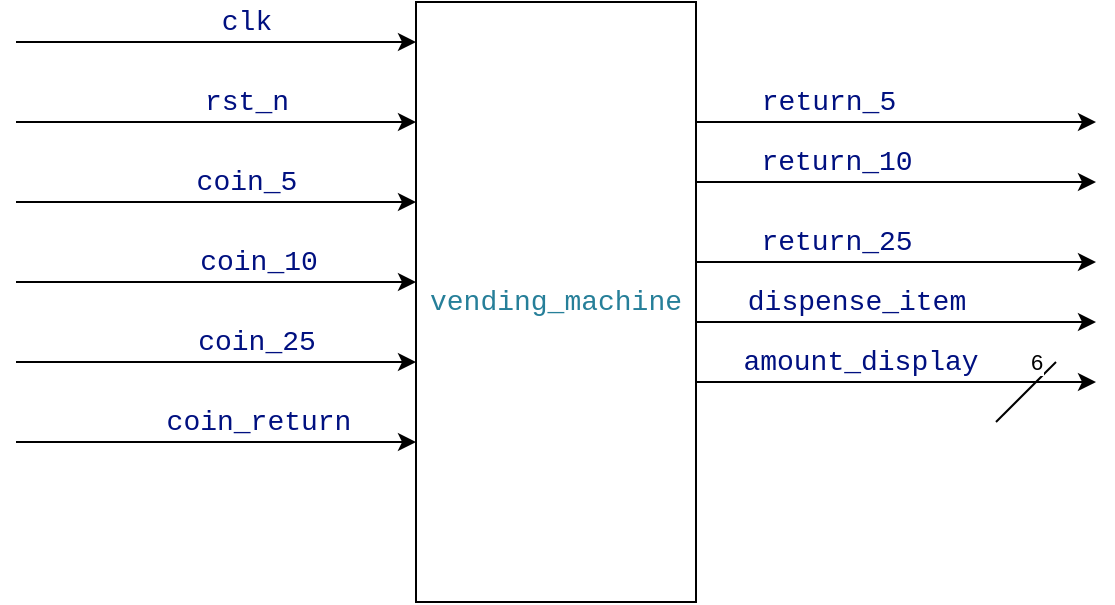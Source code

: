 <mxfile version="27.0.9" pages="2">
  <diagram name="vending_machine" id="pXB9CoqPIGeupnJhVFxW">
    <mxGraphModel dx="1744" dy="1142" grid="1" gridSize="10" guides="1" tooltips="1" connect="1" arrows="1" fold="1" page="1" pageScale="1" pageWidth="850" pageHeight="1100" math="0" shadow="0">
      <root>
        <mxCell id="0" />
        <mxCell id="1" parent="0" />
        <UserObject label="&lt;div style=&quot;color: rgb(59, 59, 59); background-color: rgb(255, 255, 255); font-family: Consolas, &amp;quot;Courier New&amp;quot;, monospace; font-size: 14px; line-height: 19px; white-space: pre;&quot;&gt;&lt;span style=&quot;color: #267f99;&quot;&gt;vending_machine&lt;/span&gt;&lt;/div&gt;" link="data:page/id,0YrOAmbkSy5akB-qSBVz" id="KnG4rFUmeMydKyy9aAMd-1">
          <mxCell style="rounded=0;whiteSpace=wrap;html=1;" vertex="1" parent="1">
            <mxGeometry x="380" y="380" width="140" height="300" as="geometry" />
          </mxCell>
        </UserObject>
        <mxCell id="KnG4rFUmeMydKyy9aAMd-3" value="" style="endArrow=classic;html=1;rounded=0;" edge="1" parent="1">
          <mxGeometry width="50" height="50" relative="1" as="geometry">
            <mxPoint x="180" y="400" as="sourcePoint" />
            <mxPoint x="380" y="400" as="targetPoint" />
          </mxGeometry>
        </mxCell>
        <mxCell id="KnG4rFUmeMydKyy9aAMd-13" value="&lt;span style=&quot;color: rgb(0, 16, 128); font-family: Consolas, &amp;quot;Courier New&amp;quot;, monospace; font-size: 14px; text-align: left; white-space-collapse: preserve;&quot;&gt;clk&lt;/span&gt;" style="edgeLabel;html=1;align=center;verticalAlign=middle;resizable=0;points=[];" vertex="1" connectable="0" parent="KnG4rFUmeMydKyy9aAMd-3">
          <mxGeometry x="0.15" y="4" relative="1" as="geometry">
            <mxPoint y="-6" as="offset" />
          </mxGeometry>
        </mxCell>
        <mxCell id="KnG4rFUmeMydKyy9aAMd-4" value="" style="endArrow=classic;html=1;rounded=0;" edge="1" parent="1">
          <mxGeometry width="50" height="50" relative="1" as="geometry">
            <mxPoint x="180" y="440" as="sourcePoint" />
            <mxPoint x="380" y="440" as="targetPoint" />
          </mxGeometry>
        </mxCell>
        <mxCell id="KnG4rFUmeMydKyy9aAMd-14" value="&lt;span style=&quot;color: rgb(0, 16, 128); font-family: Consolas, &amp;quot;Courier New&amp;quot;, monospace; font-size: 14px; text-align: left; white-space-collapse: preserve;&quot;&gt;rst_n&lt;/span&gt;" style="edgeLabel;html=1;align=center;verticalAlign=middle;resizable=0;points=[];" vertex="1" connectable="0" parent="KnG4rFUmeMydKyy9aAMd-4">
          <mxGeometry x="0.14" y="2" relative="1" as="geometry">
            <mxPoint x="1" y="-8" as="offset" />
          </mxGeometry>
        </mxCell>
        <mxCell id="KnG4rFUmeMydKyy9aAMd-5" value="" style="endArrow=classic;html=1;rounded=0;" edge="1" parent="1">
          <mxGeometry width="50" height="50" relative="1" as="geometry">
            <mxPoint x="180" y="480" as="sourcePoint" />
            <mxPoint x="380" y="480" as="targetPoint" />
          </mxGeometry>
        </mxCell>
        <mxCell id="KnG4rFUmeMydKyy9aAMd-15" value="&lt;span style=&quot;color: rgb(0, 16, 128); font-family: Consolas, &amp;quot;Courier New&amp;quot;, monospace; font-size: 14px; text-align: left; white-space-collapse: preserve;&quot;&gt;coin_5&lt;/span&gt;" style="edgeLabel;html=1;align=center;verticalAlign=middle;resizable=0;points=[];" vertex="1" connectable="0" parent="KnG4rFUmeMydKyy9aAMd-5">
          <mxGeometry x="-0.18" y="1" relative="1" as="geometry">
            <mxPoint x="33" y="-9" as="offset" />
          </mxGeometry>
        </mxCell>
        <mxCell id="KnG4rFUmeMydKyy9aAMd-6" value="" style="endArrow=classic;html=1;rounded=0;" edge="1" parent="1">
          <mxGeometry width="50" height="50" relative="1" as="geometry">
            <mxPoint x="180" y="520" as="sourcePoint" />
            <mxPoint x="380" y="520" as="targetPoint" />
          </mxGeometry>
        </mxCell>
        <mxCell id="KnG4rFUmeMydKyy9aAMd-16" value="&lt;span style=&quot;color: rgb(0, 16, 128); font-family: Consolas, &amp;quot;Courier New&amp;quot;, monospace; font-size: 14px; text-align: left; white-space-collapse: preserve;&quot;&gt;coin_10&lt;/span&gt;" style="edgeLabel;html=1;align=center;verticalAlign=middle;resizable=0;points=[];" vertex="1" connectable="0" parent="KnG4rFUmeMydKyy9aAMd-6">
          <mxGeometry x="0.21" relative="1" as="geometry">
            <mxPoint y="-10" as="offset" />
          </mxGeometry>
        </mxCell>
        <mxCell id="KnG4rFUmeMydKyy9aAMd-7" value="" style="endArrow=classic;html=1;rounded=0;" edge="1" parent="1">
          <mxGeometry width="50" height="50" relative="1" as="geometry">
            <mxPoint x="180" y="560" as="sourcePoint" />
            <mxPoint x="380" y="560" as="targetPoint" />
          </mxGeometry>
        </mxCell>
        <mxCell id="KnG4rFUmeMydKyy9aAMd-17" value="&lt;span style=&quot;color: rgb(0, 16, 128); font-family: Consolas, &amp;quot;Courier New&amp;quot;, monospace; font-size: 14px; text-align: left; white-space-collapse: preserve;&quot;&gt;coin_25&lt;/span&gt;" style="edgeLabel;html=1;align=center;verticalAlign=middle;resizable=0;points=[];" vertex="1" connectable="0" parent="KnG4rFUmeMydKyy9aAMd-7">
          <mxGeometry x="0.19" y="2" relative="1" as="geometry">
            <mxPoint x="1" y="-8" as="offset" />
          </mxGeometry>
        </mxCell>
        <mxCell id="KnG4rFUmeMydKyy9aAMd-8" value="" style="endArrow=classic;html=1;rounded=0;" edge="1" parent="1">
          <mxGeometry width="50" height="50" relative="1" as="geometry">
            <mxPoint x="180" y="600" as="sourcePoint" />
            <mxPoint x="380" y="600" as="targetPoint" />
          </mxGeometry>
        </mxCell>
        <mxCell id="KnG4rFUmeMydKyy9aAMd-18" value="&lt;span style=&quot;color: rgb(0, 16, 128); font-family: Consolas, &amp;quot;Courier New&amp;quot;, monospace; font-size: 14px; text-align: left; white-space-collapse: preserve;&quot;&gt;coin_return&lt;/span&gt;" style="edgeLabel;html=1;align=center;verticalAlign=middle;resizable=0;points=[];" vertex="1" connectable="0" parent="KnG4rFUmeMydKyy9aAMd-8">
          <mxGeometry x="0.21" y="2" relative="1" as="geometry">
            <mxPoint y="-8" as="offset" />
          </mxGeometry>
        </mxCell>
        <mxCell id="KnG4rFUmeMydKyy9aAMd-9" value="" style="endArrow=classic;html=1;rounded=0;" edge="1" parent="1">
          <mxGeometry width="50" height="50" relative="1" as="geometry">
            <mxPoint x="520" y="440" as="sourcePoint" />
            <mxPoint x="720" y="440" as="targetPoint" />
          </mxGeometry>
        </mxCell>
        <mxCell id="KnG4rFUmeMydKyy9aAMd-19" value="&lt;span style=&quot;color: rgb(0, 16, 128); font-family: Consolas, &amp;quot;Courier New&amp;quot;, monospace; font-size: 14px; text-align: left; white-space-collapse: preserve;&quot;&gt;return_5&lt;/span&gt;" style="edgeLabel;html=1;align=center;verticalAlign=middle;resizable=0;points=[];" vertex="1" connectable="0" parent="KnG4rFUmeMydKyy9aAMd-9">
          <mxGeometry x="-0.34" y="4" relative="1" as="geometry">
            <mxPoint y="-6" as="offset" />
          </mxGeometry>
        </mxCell>
        <mxCell id="KnG4rFUmeMydKyy9aAMd-10" value="" style="endArrow=classic;html=1;rounded=0;" edge="1" parent="1">
          <mxGeometry width="50" height="50" relative="1" as="geometry">
            <mxPoint x="520" y="470" as="sourcePoint" />
            <mxPoint x="720" y="470" as="targetPoint" />
          </mxGeometry>
        </mxCell>
        <mxCell id="KnG4rFUmeMydKyy9aAMd-20" value="&lt;span style=&quot;color: rgb(0, 16, 128); font-family: Consolas, &amp;quot;Courier New&amp;quot;, monospace; font-size: 14px; text-align: left; white-space-collapse: preserve;&quot;&gt;return_10&lt;/span&gt;" style="edgeLabel;html=1;align=center;verticalAlign=middle;resizable=0;points=[];" vertex="1" connectable="0" parent="KnG4rFUmeMydKyy9aAMd-10">
          <mxGeometry x="-0.24" relative="1" as="geometry">
            <mxPoint x="-6" y="-10" as="offset" />
          </mxGeometry>
        </mxCell>
        <mxCell id="KnG4rFUmeMydKyy9aAMd-11" value="" style="endArrow=classic;html=1;rounded=0;" edge="1" parent="1">
          <mxGeometry width="50" height="50" relative="1" as="geometry">
            <mxPoint x="520" y="510" as="sourcePoint" />
            <mxPoint x="720" y="510" as="targetPoint" />
          </mxGeometry>
        </mxCell>
        <mxCell id="KnG4rFUmeMydKyy9aAMd-21" value="&lt;span style=&quot;color: rgb(0, 16, 128); font-family: Consolas, &amp;quot;Courier New&amp;quot;, monospace; font-size: 14px; text-align: left; white-space-collapse: preserve;&quot;&gt;return_25&lt;/span&gt;" style="edgeLabel;html=1;align=center;verticalAlign=middle;resizable=0;points=[];" vertex="1" connectable="0" parent="KnG4rFUmeMydKyy9aAMd-11">
          <mxGeometry x="-0.26" y="1" relative="1" as="geometry">
            <mxPoint x="-4" y="-9" as="offset" />
          </mxGeometry>
        </mxCell>
        <mxCell id="KnG4rFUmeMydKyy9aAMd-12" value="" style="endArrow=classic;html=1;rounded=0;" edge="1" parent="1">
          <mxGeometry width="50" height="50" relative="1" as="geometry">
            <mxPoint x="520" y="540" as="sourcePoint" />
            <mxPoint x="720" y="540" as="targetPoint" />
          </mxGeometry>
        </mxCell>
        <mxCell id="KnG4rFUmeMydKyy9aAMd-24" value="&lt;span style=&quot;color: rgba(0, 0, 0, 0); font-family: monospace; font-size: 0px; text-align: start; background-color: rgb(236, 236, 236);&quot;&gt;%3CmxGraphModel%3E%3Croot%3E%3CmxCell%20id%3D%220%22%2F%3E%3CmxCell%20id%3D%221%22%20parent%3D%220%22%2F%3E%3CmxCell%20id%3D%222%22%20value%3D%22%22%20style%3D%22endArrow%3Dclassic%3Bhtml%3D1%3Brounded%3D0%3B%22%20edge%3D%221%22%20parent%3D%221%22%3E%3CmxGeometry%20width%3D%2250%22%20height%3D%2250%22%20relative%3D%221%22%20as%3D%22geometry%22%3E%3CmxPoint%20x%3D%22540%22%20y%3D%22180%22%20as%3D%22sourcePoint%22%2F%3E%3CmxPoint%20x%3D%22740%22%20y%3D%22180%22%20as%3D%22targetPoint%22%2F%3E%3C%2FmxGeometry%3E%3C%2FmxCell%3E%3C%2Froot%3E%3C%2FmxGraphModel%3E&lt;/span&gt;" style="edgeLabel;html=1;align=center;verticalAlign=middle;resizable=0;points=[];" vertex="1" connectable="0" parent="KnG4rFUmeMydKyy9aAMd-12">
          <mxGeometry x="-0.38" y="1" relative="1" as="geometry">
            <mxPoint as="offset" />
          </mxGeometry>
        </mxCell>
        <mxCell id="KnG4rFUmeMydKyy9aAMd-25" value="&lt;span style=&quot;color: rgb(0, 16, 128); font-family: Consolas, &amp;quot;Courier New&amp;quot;, monospace; font-size: 14px; text-align: left; white-space-collapse: preserve;&quot;&gt;dispense_item&lt;/span&gt;" style="edgeLabel;html=1;align=center;verticalAlign=middle;resizable=0;points=[];" vertex="1" connectable="0" parent="KnG4rFUmeMydKyy9aAMd-12">
          <mxGeometry x="-0.32" y="1" relative="1" as="geometry">
            <mxPoint x="12" y="-9" as="offset" />
          </mxGeometry>
        </mxCell>
        <mxCell id="KnG4rFUmeMydKyy9aAMd-22" value="" style="endArrow=classic;html=1;rounded=0;" edge="1" parent="1">
          <mxGeometry width="50" height="50" relative="1" as="geometry">
            <mxPoint x="520" y="570" as="sourcePoint" />
            <mxPoint x="720" y="570" as="targetPoint" />
          </mxGeometry>
        </mxCell>
        <mxCell id="KnG4rFUmeMydKyy9aAMd-23" value="&lt;span style=&quot;color: rgba(0, 0, 0, 0); font-family: monospace; font-size: 0px; text-align: start; background-color: rgb(236, 236, 236);&quot;&gt;%3CmxGraphModel%3E%3Croot%3E%3CmxCell%20id%3D%220%22%2F%3E%3CmxCell%20id%3D%221%22%20parent%3D%220%22%2F%3E%3CmxCell%20id%3D%222%22%20value%3D%22%22%20style%3D%22endArrow%3Dclassic%3Bhtml%3D1%3Brounded%3D0%3B%22%20edge%3D%221%22%20parent%3D%221%22%3E%3CmxGeometry%20width%3D%2250%22%20height%3D%2250%22%20relative%3D%221%22%20as%3D%22geometry%22%3E%3CmxPoint%20x%3D%22540%22%20y%3D%22180%22%20as%3D%22sourcePoint%22%2F%3E%3CmxPoint%20x%3D%22740%22%20y%3D%22180%22%20as%3D%22targetPoint%22%2F%3E%3C%2FmxGeometry%3E%3C%2FmxCell%3E%3C%2Froot%3E%3C%2FmxGraphModel%3E&lt;/span&gt;" style="edgeLabel;html=1;align=center;verticalAlign=middle;resizable=0;points=[];" vertex="1" connectable="0" parent="KnG4rFUmeMydKyy9aAMd-22">
          <mxGeometry x="-0.39" y="3" relative="1" as="geometry">
            <mxPoint as="offset" />
          </mxGeometry>
        </mxCell>
        <mxCell id="KnG4rFUmeMydKyy9aAMd-26" value="&lt;span style=&quot;color: rgb(0, 16, 128); font-family: Consolas, &amp;quot;Courier New&amp;quot;, monospace; font-size: 14px; text-align: left; white-space-collapse: preserve;&quot;&gt;amount_display&lt;/span&gt;" style="edgeLabel;html=1;align=center;verticalAlign=middle;resizable=0;points=[];" vertex="1" connectable="0" parent="KnG4rFUmeMydKyy9aAMd-22">
          <mxGeometry x="-0.18" relative="1" as="geometry">
            <mxPoint y="-10" as="offset" />
          </mxGeometry>
        </mxCell>
        <mxCell id="KnG4rFUmeMydKyy9aAMd-27" value="" style="endArrow=none;html=1;rounded=0;" edge="1" parent="1">
          <mxGeometry width="50" height="50" relative="1" as="geometry">
            <mxPoint x="670" y="590" as="sourcePoint" />
            <mxPoint x="700" y="560" as="targetPoint" />
          </mxGeometry>
        </mxCell>
        <mxCell id="KnG4rFUmeMydKyy9aAMd-28" value="6" style="edgeLabel;html=1;align=center;verticalAlign=middle;resizable=0;points=[];" vertex="1" connectable="0" parent="KnG4rFUmeMydKyy9aAMd-27">
          <mxGeometry x="0.633" y="1" relative="1" as="geometry">
            <mxPoint x="-4" y="-5" as="offset" />
          </mxGeometry>
        </mxCell>
      </root>
    </mxGraphModel>
  </diagram>
  <diagram id="0YrOAmbkSy5akB-qSBVz" name="state_machine">
    <mxGraphModel dx="3030" dy="2528" grid="1" gridSize="10" guides="1" tooltips="1" connect="1" arrows="1" fold="1" page="1" pageScale="1" pageWidth="850" pageHeight="1100" math="0" shadow="0">
      <root>
        <mxCell id="0" />
        <mxCell id="1" parent="0" />
        <mxCell id="TVpN9uFimq276Ua6HQ9l-33" value="" style="endArrow=classic;html=1;rounded=0;entryX=0.99;entryY=0.384;entryDx=0;entryDy=0;entryPerimeter=0;curved=1;" parent="1" target="5bVAExUQRSb6Ex8JUWl7-28" edge="1">
          <mxGeometry width="50" height="50" relative="1" as="geometry">
            <mxPoint x="410" y="-440" as="sourcePoint" />
            <mxPoint x="390" y="-420" as="targetPoint" />
            <Array as="points">
              <mxPoint x="50" y="-575" />
            </Array>
          </mxGeometry>
        </mxCell>
        <mxCell id="TVpN9uFimq276Ua6HQ9l-34" value="&lt;span style=&quot;white-space-collapse: preserve; color: rgb(0, 16, 128); font-family: Consolas, &amp;quot;Courier New&amp;quot;, monospace; font-size: 14px;&quot;&gt;coin_25&lt;/span&gt;&lt;span style=&quot;font-size: 12px;&quot;&gt;&lt;br&gt;&lt;/span&gt;&lt;div style=&quot;&quot;&gt;&lt;span style=&quot;color: rgb(0, 16, 128); font-family: Consolas, &amp;quot;Courier New&amp;quot;, monospace; font-size: 14px; white-space-collapse: preserve;&quot;&gt;______&lt;br&gt;dispense_item&lt;/span&gt;&lt;/div&gt;" style="edgeLabel;html=1;align=center;verticalAlign=middle;resizable=0;points=[];labelBackgroundColor=none;container=0;" parent="TVpN9uFimq276Ua6HQ9l-33" vertex="1" connectable="0">
          <mxGeometry x="-0.623" y="6" relative="1" as="geometry">
            <mxPoint as="offset" />
          </mxGeometry>
        </mxCell>
        <mxCell id="5bVAExUQRSb6Ex8JUWl7-1" value="&lt;div style=&quot;color: rgb(59, 59, 59); background-color: rgb(255, 255, 255); font-family: Consolas, &amp;quot;Courier New&amp;quot;, monospace; font-size: 14px; line-height: 19px; white-space: pre;&quot;&gt;&lt;span style=&quot;text-align: left;&quot;&gt;C_0&lt;/span&gt;&lt;/div&gt;" style="ellipse;whiteSpace=wrap;html=1;container=0;" parent="1" vertex="1">
          <mxGeometry x="-23.67" y="-764.468" width="187.523" height="138.085" as="geometry" />
        </mxCell>
        <mxCell id="5bVAExUQRSb6Ex8JUWl7-2" value="" style="endArrow=classic;html=1;rounded=0;strokeWidth=1;startSize=6;opacity=70;jumpSize=1;strokeColor=default;shadow=1;entryX=0.45;entryY=0.013;entryDx=0;entryDy=0;entryPerimeter=0;" parent="1" target="5bVAExUQRSb6Ex8JUWl7-1" edge="1">
          <mxGeometry width="50" height="50" relative="1" as="geometry">
            <mxPoint x="56.697" y="-890" as="sourcePoint" />
            <mxPoint x="70.092" y="-664.043" as="targetPoint" />
          </mxGeometry>
        </mxCell>
        <mxCell id="5bVAExUQRSb6Ex8JUWl7-3" value="&lt;span style=&quot;font-size: 12px; text-wrap-mode: wrap; background-color: rgb(236, 236, 236);&quot;&gt;rst_n&lt;br&gt;&lt;br&gt;&lt;/span&gt;" style="edgeLabel;html=1;align=center;verticalAlign=middle;resizable=0;points=[];container=0;" parent="5bVAExUQRSb6Ex8JUWl7-2" vertex="1" connectable="0">
          <mxGeometry x="-0.091" y="1" relative="1" as="geometry">
            <mxPoint x="-28" y="-6" as="offset" />
          </mxGeometry>
        </mxCell>
        <mxCell id="5bVAExUQRSb6Ex8JUWl7-4" value="" style="endArrow=classic;html=1;rounded=0;strokeWidth=1;startSize=6;opacity=70;jumpSize=1;strokeColor=default;shadow=1;curved=1;exitX=0.957;exitY=0.707;exitDx=0;exitDy=0;exitPerimeter=0;" parent="1" source="5bVAExUQRSb6Ex8JUWl7-1" target="5bVAExUQRSb6Ex8JUWl7-19" edge="1">
          <mxGeometry width="50" height="50" relative="1" as="geometry">
            <mxPoint x="190.642" y="-620.734" as="sourcePoint" />
            <mxPoint x="311.193" y="-500.851" as="targetPoint" />
            <Array as="points">
              <mxPoint x="244.22" y="-601.277" />
            </Array>
          </mxGeometry>
        </mxCell>
        <mxCell id="5bVAExUQRSb6Ex8JUWl7-13" value="" style="endArrow=classic;html=1;rounded=0;curved=1;entryX=0.192;entryY=0.912;entryDx=0;entryDy=0;entryPerimeter=0;exitX=0.906;exitY=0.238;exitDx=0;exitDy=0;exitPerimeter=0;" parent="1" source="5bVAExUQRSb6Ex8JUWl7-21" target="5bVAExUQRSb6Ex8JUWl7-12" edge="1">
          <mxGeometry width="50" height="50" relative="1" as="geometry">
            <mxPoint x="-479.083" y="-61.489" as="sourcePoint" />
            <mxPoint x="-438.899" y="-497.713" as="targetPoint" />
            <Array as="points">
              <mxPoint x="-291.56" y="-174.468" />
            </Array>
          </mxGeometry>
        </mxCell>
        <mxCell id="5bVAExUQRSb6Ex8JUWl7-14" value="&lt;span style=&quot;color: rgba(0, 0, 0, 0); font-family: monospace; font-size: 0px; text-align: start; background-color: rgb(236, 236, 236);&quot;&gt;%3CmxGraphModel%3E%3Croot%3E%3CmxCell%20id%3D%220%22%2F%3E%3CmxCell%20id%3D%221%22%20parent%3D%220%22%2F%3E%3CmxCell%20id%3D%222%22%20value%3D%22%22%20style%3D%22endArrow%3Dclassic%3Bhtml%3D1%3Brounded%3D0%3BentryX%3D0.912%3BentryY%3D0.761%3BentryDx%3D0%3BentryDy%3D0%3BentryPerimeter%3D0%3BexitX%3D0.5%3BexitY%3D1%3BexitDx%3D0%3BexitDy%3D0%3Bcurved%3D1%3B%22%20edge%3D%221%22%20parent%3D%221%22%3E%3CmxGeometry%20width%3D%2250%22%20height%3D%2250%22%20relative%3D%221%22%20as%3D%22geometry%22%3E%3CmxPoint%20x%3D%22900%22%20y%3D%22500%22%20as%3D%22sourcePoint%22%2F%3E%3CmxPoint%20x%3D%22545%22%20y%3D%22648%22%20as%3D%22targetPoint%22%2F%3E%3CArray%20as%3D%22points%22%3E%3CmxPoint%20x%3D%22830%22%20y%3D%22650%22%2F%3E%3C%2FArray%3E%3C%2FmxGeometry%3E%3C%2FmxCell%3E%3CmxCell%20id%3D%223%22%20value%3D%22emergency%22%20style%3D%22edgeLabel%3Bhtml%3D1%3Balign%3Dcenter%3BverticalAlign%3Dmiddle%3Bresizable%3D0%3Bpoints%3D%5B%5D%3B%22%20vertex%3D%221%22%20connectable%3D%220%22%20parent%3D%222%22%3E%3CmxGeometry%20x%3D%22-0.077%22%20y%3D%22-41%22%20relative%3D%221%22%20as%3D%22geometry%22%3E%3CmxPoint%20y%3D%2216%22%20as%3D%22offset%22%2F%3E%3C%2FmxGeometry%3E%3C%2FmxCell%3E%3C%2Froot%3E%3C%2FmxGraphModel%3E&lt;/span&gt;" style="edgeLabel;html=1;align=center;verticalAlign=middle;resizable=0;points=[];container=0;" parent="5bVAExUQRSb6Ex8JUWl7-13" vertex="1" connectable="0">
          <mxGeometry x="0.214" y="1" relative="1" as="geometry">
            <mxPoint x="-25" y="-1" as="offset" />
          </mxGeometry>
        </mxCell>
        <mxCell id="5bVAExUQRSb6Ex8JUWl7-15" value="&lt;span style=&quot;color: rgb(0, 16, 128); font-family: Consolas, &amp;quot;Courier New&amp;quot;, monospace; font-size: 14px; white-space-collapse: preserve;&quot;&gt;coin_10&lt;/span&gt;" style="edgeLabel;html=1;align=center;verticalAlign=middle;resizable=0;points=[];container=0;" parent="5bVAExUQRSb6Ex8JUWl7-13" vertex="1" connectable="0">
          <mxGeometry x="-0.067" y="-4" relative="1" as="geometry">
            <mxPoint x="-47" y="-7" as="offset" />
          </mxGeometry>
        </mxCell>
        <mxCell id="5bVAExUQRSb6Ex8JUWl7-18" value="&lt;div style=&quot;color: rgb(59, 59, 59); background-color: rgb(255, 255, 255); font-family: Consolas, &amp;quot;Courier New&amp;quot;, monospace; font-size: 14px; line-height: 19px; white-space: pre;&quot;&gt;&lt;span style=&quot;color: #001080;&quot;&gt;coin_10&lt;/span&gt;&lt;/div&gt;" style="text;html=1;align=center;verticalAlign=middle;whiteSpace=wrap;rounded=0;container=0;" parent="1" vertex="1">
          <mxGeometry x="244.22" y="-576.17" width="174.128" height="37.66" as="geometry" />
        </mxCell>
        <mxCell id="5bVAExUQRSb6Ex8JUWl7-19" value="C_10" style="ellipse;labelBackgroundColor=default;container=0;" parent="1" vertex="1">
          <mxGeometry x="391.56" y="-482.021" width="214.312" height="200.851" as="geometry" />
        </mxCell>
        <mxCell id="5bVAExUQRSb6Ex8JUWl7-22" value="" style="endArrow=classic;html=1;rounded=0;strokeWidth=1;startSize=6;opacity=70;jumpSize=1;strokeColor=default;shadow=1;curved=0;exitX=0.937;exitY=0.727;exitDx=0;exitDy=0;exitPerimeter=0;entryX=0;entryY=0.5;entryDx=0;entryDy=0;" parent="1" source="5bVAExUQRSb6Ex8JUWl7-21" target="5bVAExUQRSb6Ex8JUWl7-26" edge="1">
          <mxGeometry width="50" height="50" relative="1" as="geometry">
            <mxPoint x="-327.564" y="-9.237" as="sourcePoint" />
            <mxPoint x="-197.798" y="239.787" as="targetPoint" />
            <Array as="points" />
          </mxGeometry>
        </mxCell>
        <mxCell id="TVpN9uFimq276Ua6HQ9l-25" value="&lt;span style=&quot;color: rgb(0, 16, 128); font-family: Consolas, &amp;quot;Courier New&amp;quot;, monospace; font-size: 14px; white-space-collapse: preserve;&quot;&gt;coin_5&lt;/span&gt;" style="edgeLabel;html=1;align=center;verticalAlign=middle;resizable=0;points=[];labelBackgroundColor=default;container=0;" parent="5bVAExUQRSb6Ex8JUWl7-22" vertex="1" connectable="0">
          <mxGeometry x="0.008" y="-1" relative="1" as="geometry">
            <mxPoint as="offset" />
          </mxGeometry>
        </mxCell>
        <mxCell id="5bVAExUQRSb6Ex8JUWl7-26" value="&lt;div style=&quot;color: rgb(59, 59, 59); background-color: rgb(255, 255, 255); font-family: Consolas, &amp;quot;Courier New&amp;quot;, monospace; font-size: 14px; line-height: 19px; white-space: pre;&quot;&gt;&lt;span style=&quot;color: rgb(0, 0, 0); font-family: Helvetica; font-size: 12px; white-space-collapse: collapse;&quot;&gt;C_20&lt;/span&gt;&lt;/div&gt;" style="ellipse;whiteSpace=wrap;html=1;container=0;" parent="1" vertex="1">
          <mxGeometry x="-184.404" y="101.702" width="227.706" height="188.298" as="geometry" />
        </mxCell>
        <mxCell id="5bVAExUQRSb6Ex8JUWl7-29" value="" style="endArrow=classic;html=1;rounded=0;exitX=1.018;exitY=0.581;exitDx=0;exitDy=0;entryX=-0.006;entryY=0.369;entryDx=0;entryDy=0;entryPerimeter=0;exitPerimeter=0;curved=1;" parent="1" source="5bVAExUQRSb6Ex8JUWl7-28" target="5bVAExUQRSb6Ex8JUWl7-19" edge="1">
          <mxGeometry width="50" height="50" relative="1" as="geometry">
            <mxPoint x="-85.284" y="-558.596" as="sourcePoint" />
            <mxPoint x="16.514" y="-581.191" as="targetPoint" />
            <Array as="points">
              <mxPoint x="-60" y="-420" />
            </Array>
          </mxGeometry>
        </mxCell>
        <mxCell id="TVpN9uFimq276Ua6HQ9l-9" value="&lt;span style=&quot;color: rgb(0, 16, 128); font-family: Consolas, &amp;quot;Courier New&amp;quot;, monospace; font-size: 14px; white-space-collapse: preserve;&quot;&gt;coin_5&lt;/span&gt;" style="edgeLabel;html=1;align=center;verticalAlign=middle;resizable=0;points=[];labelBackgroundColor=none;container=0;" parent="5bVAExUQRSb6Ex8JUWl7-29" vertex="1" connectable="0">
          <mxGeometry x="0.007" y="5" relative="1" as="geometry">
            <mxPoint x="-288" y="-60" as="offset" />
          </mxGeometry>
        </mxCell>
        <mxCell id="5bVAExUQRSb6Ex8JUWl7-31" value="" style="endArrow=classic;html=1;rounded=0;entryX=0.588;entryY=0.019;entryDx=0;entryDy=0;entryPerimeter=0;curved=1;" parent="1" source="5bVAExUQRSb6Ex8JUWl7-1" target="5bVAExUQRSb6Ex8JUWl7-12" edge="1">
          <mxGeometry width="50" height="50" relative="1" as="geometry">
            <mxPoint x="-37.064" y="-425.532" as="sourcePoint" />
            <mxPoint x="29.908" y="-488.298" as="targetPoint" />
            <Array as="points">
              <mxPoint x="-197.798" y="-563.617" />
            </Array>
          </mxGeometry>
        </mxCell>
        <mxCell id="TVpN9uFimq276Ua6HQ9l-6" value="&lt;span style=&quot;color: rgb(0, 16, 128); font-family: Consolas, &amp;quot;Courier New&amp;quot;, monospace; font-size: 14px; white-space-collapse: preserve;&quot;&gt;coin_25&lt;/span&gt;" style="edgeLabel;html=1;align=center;verticalAlign=middle;resizable=0;points=[];labelBackgroundColor=none;container=0;" parent="5bVAExUQRSb6Ex8JUWl7-31" vertex="1" connectable="0">
          <mxGeometry x="-0.226" y="8" relative="1" as="geometry">
            <mxPoint x="28" y="-37" as="offset" />
          </mxGeometry>
        </mxCell>
        <mxCell id="5bVAExUQRSb6Ex8JUWl7-33" value="" style="endArrow=classic;html=1;rounded=0;entryX=0.982;entryY=0.379;entryDx=0;entryDy=0;curved=1;entryPerimeter=0;" parent="1" source="5bVAExUQRSb6Ex8JUWl7-19" target="5bVAExUQRSb6Ex8JUWl7-26" edge="1">
          <mxGeometry width="50" height="50" relative="1" as="geometry">
            <mxPoint x="43.303" y="-500.851" as="sourcePoint" />
            <mxPoint x="-432.202" y="-315.064" as="targetPoint" />
            <Array as="points">
              <mxPoint x="498.716" y="26.383" />
            </Array>
          </mxGeometry>
        </mxCell>
        <mxCell id="5bVAExUQRSb6Ex8JUWl7-34" value="&lt;span style=&quot;color: rgb(0, 16, 128); font-family: Consolas, &amp;quot;Courier New&amp;quot;, monospace; font-size: 14px; white-space-collapse: preserve;&quot;&gt;coin_10&lt;/span&gt;" style="edgeLabel;html=1;align=center;verticalAlign=middle;resizable=0;points=[];container=0;" parent="5bVAExUQRSb6Ex8JUWl7-33" vertex="1" connectable="0">
          <mxGeometry x="-0.077" y="-41" relative="1" as="geometry">
            <mxPoint x="8" y="-194" as="offset" />
          </mxGeometry>
        </mxCell>
        <mxCell id="5bVAExUQRSb6Ex8JUWl7-37" value="" style="endArrow=classic;html=1;rounded=0;exitX=0.224;exitY=0.093;exitDx=0;exitDy=0;curved=1;exitPerimeter=0;" parent="1" source="5bVAExUQRSb6Ex8JUWl7-26" target="5bVAExUQRSb6Ex8JUWl7-12" edge="1">
          <mxGeometry width="50" height="50" relative="1" as="geometry">
            <mxPoint x="43.303" y="-497.713" as="sourcePoint" />
            <mxPoint x="-432.202" y="-311.926" as="targetPoint" />
            <Array as="points">
              <mxPoint x="-184.404" y="-136.809" />
            </Array>
          </mxGeometry>
        </mxCell>
        <mxCell id="5bVAExUQRSb6Ex8JUWl7-38" value="&lt;span style=&quot;color: rgb(0, 16, 128); font-family: Consolas, &amp;quot;Courier New&amp;quot;, monospace; font-size: 14px; white-space-collapse: preserve; background-color: rgb(236, 236, 236);&quot;&gt;coin_5&lt;/span&gt;" style="edgeLabel;html=1;align=center;verticalAlign=middle;resizable=0;points=[];container=0;" parent="5bVAExUQRSb6Ex8JUWl7-37" vertex="1" connectable="0">
          <mxGeometry x="-0.077" y="-41" relative="1" as="geometry">
            <mxPoint y="16" as="offset" />
          </mxGeometry>
        </mxCell>
        <mxCell id="5bVAExUQRSb6Ex8JUWl7-39" value="" style="endArrow=classic;html=1;rounded=0;exitX=0;exitY=0;exitDx=0;exitDy=0;entryX=0.312;entryY=0.955;entryDx=0;entryDy=0;entryPerimeter=0;" parent="1" source="5bVAExUQRSb6Ex8JUWl7-21" target="5bVAExUQRSb6Ex8JUWl7-28" edge="1">
          <mxGeometry width="50" height="50" relative="1" as="geometry">
            <mxPoint x="-197.798" y="-111.702" as="sourcePoint" />
            <mxPoint x="-130.826" y="-174.468" as="targetPoint" />
          </mxGeometry>
        </mxCell>
        <mxCell id="TVpN9uFimq276Ua6HQ9l-7" value="&lt;span style=&quot;color: rgb(0, 16, 128); font-family: Consolas, &amp;quot;Courier New&amp;quot;, monospace; font-size: 14px; white-space-collapse: preserve;&quot;&gt;coin_10&lt;/span&gt;" style="edgeLabel;html=1;align=center;verticalAlign=middle;resizable=0;points=[];container=0;" parent="5bVAExUQRSb6Ex8JUWl7-39" vertex="1" connectable="0">
          <mxGeometry x="0.081" y="2" relative="1" as="geometry">
            <mxPoint as="offset" />
          </mxGeometry>
        </mxCell>
        <mxCell id="TVpN9uFimq276Ua6HQ9l-2" value="" style="endArrow=classic;html=1;rounded=0;exitX=0;exitY=0.5;exitDx=0;exitDy=0;entryX=0.883;entryY=0.209;entryDx=0;entryDy=0;entryPerimeter=0;curved=1;" parent="1" source="5bVAExUQRSb6Ex8JUWl7-1" target="5bVAExUQRSb6Ex8JUWl7-28" edge="1">
          <mxGeometry width="50" height="50" relative="1" as="geometry">
            <mxPoint x="-224.587" y="-633.915" as="sourcePoint" />
            <mxPoint x="187.963" y="-664.043" as="targetPoint" />
            <Array as="points" />
          </mxGeometry>
        </mxCell>
        <mxCell id="TVpN9uFimq276Ua6HQ9l-4" value="&lt;span style=&quot;color: rgba(0, 0, 0, 0); font-family: monospace; font-size: 0px; text-align: start; background-color: rgb(236, 236, 236);&quot;&gt;%3CmxGraphModel%3E%3Croot%3E%3CmxCell%20id%3D%220%22%2F%3E%3CmxCell%20id%3D%221%22%20parent%3D%220%22%2F%3E%3CmxCell%20id%3D%222%22%20value%3D%22%22%20style%3D%22endArrow%3Dclassic%3Bhtml%3D1%3Brounded%3D0%3BexitX%3D1%3BexitY%3D0.5%3BexitDx%3D0%3BexitDy%3D0%3BentryX%3D0.05%3BentryY%3D0.681%3BentryDx%3D0%3BentryDy%3D0%3BentryPerimeter%3D0%3Bcurved%3D1%3B%22%20edge%3D%221%22%20parent%3D%221%22%3E%3CmxGeometry%20width%3D%2250%22%20height%3D%2250%22%20relative%3D%221%22%20as%3D%22geometry%22%3E%3CmxPoint%20x%3D%2260%22%20y%3D%22518%22%20as%3D%22sourcePoint%22%2F%3E%3CmxPoint%20x%3D%22368%22%20y%3D%22494%22%20as%3D%22targetPoint%22%2F%3E%3CArray%20as%3D%22points%22%2F%3E%3C%2FmxGeometry%3E%3C%2FmxCell%3E%3CmxCell%20id%3D%223%22%20value%3D%22!emergency%26lt%3Bbr%26gt%3B%26lt%3Bdiv%20style%3D%26quot%3Bfont-size%3A%2012px%3B%20text-wrap-mode%3A%20wrap%3B%20background-color%3A%20rgb(236%2C%20236%2C%20236)%3B%26quot%3B%26gt%3B----------%26lt%3Bbr%26gt%3B%26lt%3Bdiv%20style%3D%26quot%3Bcolor%3A%20rgb(59%2C%2059%2C%2059)%3B%20background-color%3A%20rgb(255%2C%20255%2C%20255)%3B%20font-family%3A%20Consolas%2C%20%26amp%3Bquot%3BCourier%20New%26amp%3Bquot%3B%2C%20monospace%3B%20font-size%3A%2014px%3B%20line-height%3A%2019px%3B%20white-space%3A%20pre%3B%26quot%3B%26gt%3B%26lt%3Bdiv%26gt%3B%26lt%3Bspan%20style%3D%26quot%3Bcolor%3A%20rgb(0%2C%2016%2C%20128)%3B%26quot%3B%26gt%3Bload_value%26lt%3B%2Fspan%26gt%3B%26lt%3Bspan%20style%3D%26quot%3Bcolor%3A%20rgb(0%2C%200%2C%200)%3B%26quot%3B%26gt%3B%3D%26lt%3B%2Fspan%26gt%3B%26lt%3Bspan%20style%3D%26quot%3Bcolor%3A%20rgb(9%2C%20134%2C%2088)%3B%26quot%3B%26gt%3B8&#39;d30%26lt%3B%2Fspan%26gt%3B%3B%26lt%3B%2Fdiv%26gt%3B%26lt%3Bdiv%26gt%3B%26amp%3Bnbsp%3B%20%26amp%3Bnbsp%3B%26lt%3Bspan%20style%3D%26quot%3Bcolor%3A%20rgb(0%2C%2016%2C%20128)%3B%26quot%3B%26gt%3Bload%26lt%3B%2Fspan%26gt%3B%26lt%3Bspan%20style%3D%26quot%3Bcolor%3A%20rgb(0%2C%200%2C%200)%3B%26quot%3B%26gt%3B%3D%26lt%3B%2Fspan%26gt%3B%26lt%3Bspan%20style%3D%26quot%3Bcolor%3A%20rgb(9%2C%20134%2C%2088)%3B%26quot%3B%26gt%3B1&#39;b1%26lt%3B%2Fspan%26gt%3B%3B%26lt%3B%2Fdiv%26gt%3B%26lt%3B%2Fdiv%26gt%3B%26lt%3B%2Fdiv%26gt%3B%22%20style%3D%22edgeLabel%3Bhtml%3D1%3Balign%3Dcenter%3BverticalAlign%3Dmiddle%3Bresizable%3D0%3Bpoints%3D%5B%5D%3B%22%20vertex%3D%221%22%20connectable%3D%220%22%20parent%3D%222%22%3E%3CmxGeometry%20x%3D%22-0.226%22%20y%3D%22-3%22%20relative%3D%221%22%20as%3D%22geometry%22%3E%3CmxPoint%20x%3D%2250%22%20y%3D%2234%22%20as%3D%22offset%22%2F%3E%3C%2FmxGeometry%3E%3C%2FmxCell%3E%3C%2Froot%3E%3C%2FmxGraphModel%3E&lt;/span&gt;" style="edgeLabel;html=1;align=center;verticalAlign=middle;resizable=0;points=[];container=0;" parent="TVpN9uFimq276Ua6HQ9l-2" vertex="1" connectable="0">
          <mxGeometry x="-0.081" y="-3" relative="1" as="geometry">
            <mxPoint y="-1" as="offset" />
          </mxGeometry>
        </mxCell>
        <mxCell id="TVpN9uFimq276Ua6HQ9l-5" value="&lt;span style=&quot;color: rgb(0, 16, 128); font-family: Consolas, &amp;quot;Courier New&amp;quot;, monospace; font-size: 14px; white-space-collapse: preserve;&quot;&gt;coin_5&lt;/span&gt;" style="edgeLabel;html=1;align=center;verticalAlign=middle;resizable=0;points=[];container=0;" parent="TVpN9uFimq276Ua6HQ9l-2" vertex="1" connectable="0">
          <mxGeometry x="-0.071" y="-4" relative="1" as="geometry">
            <mxPoint x="-24" y="-11" as="offset" />
          </mxGeometry>
        </mxCell>
        <mxCell id="TVpN9uFimq276Ua6HQ9l-10" value="" style="endArrow=classic;html=1;rounded=0;exitX=0.439;exitY=0.011;exitDx=0;exitDy=0;exitPerimeter=0;entryX=0;entryY=0;entryDx=0;entryDy=0;curved=1;" parent="1" source="5bVAExUQRSb6Ex8JUWl7-28" target="5bVAExUQRSb6Ex8JUWl7-1" edge="1">
          <mxGeometry width="50" height="50" relative="1" as="geometry">
            <mxPoint x="-171.009" y="-362.766" as="sourcePoint" />
            <mxPoint x="-104.037" y="-425.532" as="targetPoint" />
            <Array as="points">
              <mxPoint x="-237.982" y="-827.234" />
            </Array>
          </mxGeometry>
        </mxCell>
        <mxCell id="TVpN9uFimq276Ua6HQ9l-11" value="&lt;span style=&quot;font-size: 12px;&quot;&gt;C_25&lt;br&gt;-----------&lt;br&gt;dispense_item&lt;/span&gt;" style="edgeLabel;html=1;align=center;verticalAlign=middle;resizable=0;points=[];labelBackgroundColor=none;container=0;" parent="TVpN9uFimq276Ua6HQ9l-10" vertex="1" connectable="0">
          <mxGeometry x="0.146" y="-37" relative="1" as="geometry">
            <mxPoint x="-125" y="40" as="offset" />
          </mxGeometry>
        </mxCell>
        <mxCell id="TVpN9uFimq276Ua6HQ9l-12" value="" style="endArrow=classic;html=1;rounded=0;exitX=1;exitY=0.5;exitDx=0;exitDy=0;entryX=0.201;entryY=0.931;entryDx=0;entryDy=0;entryPerimeter=0;curved=1;" parent="1" source="5bVAExUQRSb6Ex8JUWl7-21" target="5bVAExUQRSb6Ex8JUWl7-19" edge="1">
          <mxGeometry width="50" height="50" relative="1" as="geometry">
            <mxPoint x="-171.009" y="-187.021" as="sourcePoint" />
            <mxPoint x="-104.037" y="-249.787" as="targetPoint" />
            <Array as="points">
              <mxPoint x="70.092" y="-86.596" />
            </Array>
          </mxGeometry>
        </mxCell>
        <mxCell id="TVpN9uFimq276Ua6HQ9l-13" value="&lt;span style=&quot;white-space-collapse: preserve; color: rgb(0, 16, 128); font-family: Consolas, &amp;quot;Courier New&amp;quot;, monospace; font-size: 14px;&quot;&gt;coin_25&lt;/span&gt;&lt;span style=&quot;font-size: 12px;&quot;&gt;&lt;br&gt;&lt;/span&gt;&lt;div&gt;&lt;span style=&quot;color: rgb(0, 16, 128); font-family: Consolas, &amp;quot;Courier New&amp;quot;, monospace; font-size: 14px; white-space-collapse: preserve;&quot;&gt;______&lt;br&gt;dispense_item&lt;/span&gt;&lt;/div&gt;" style="edgeLabel;html=1;align=center;verticalAlign=middle;resizable=0;points=[];labelBackgroundColor=none;container=0;" parent="TVpN9uFimq276Ua6HQ9l-12" vertex="1" connectable="0">
          <mxGeometry x="0.129" y="38" relative="1" as="geometry">
            <mxPoint x="-387" y="93" as="offset" />
          </mxGeometry>
        </mxCell>
        <mxCell id="TVpN9uFimq276Ua6HQ9l-14" value="" style="endArrow=classic;html=1;rounded=0;exitX=0.726;exitY=0.042;exitDx=0;exitDy=0;exitPerimeter=0;entryX=0.705;entryY=0.982;entryDx=0;entryDy=0;entryPerimeter=0;curved=1;" parent="1" source="5bVAExUQRSb6Ex8JUWl7-26" target="5bVAExUQRSb6Ex8JUWl7-1" edge="1">
          <mxGeometry width="50" height="50" relative="1" as="geometry">
            <mxPoint x="-10.275" y="114.255" as="sourcePoint" />
            <mxPoint x="56.697" y="51.489" as="targetPoint" />
            <Array as="points">
              <mxPoint x="230.826" y="-136.809" />
            </Array>
          </mxGeometry>
        </mxCell>
        <mxCell id="TVpN9uFimq276Ua6HQ9l-15" value="&lt;span style=&quot;color: rgb(0, 16, 128); font-family: Consolas, &amp;quot;Courier New&amp;quot;, monospace; font-size: 14px; white-space-collapse: preserve;&quot;&gt;coin_10&lt;/span&gt;&lt;br style=&quot;color: rgb(0, 16, 128); font-family: Consolas, &amp;quot;Courier New&amp;quot;, monospace; font-size: 14px; white-space-collapse: preserve;&quot;&gt;&lt;span style=&quot;color: rgb(0, 16, 128); font-family: Consolas, &amp;quot;Courier New&amp;quot;, monospace; font-size: 14px; white-space-collapse: preserve;&quot;&gt;--------&lt;/span&gt;&lt;br style=&quot;color: rgb(0, 16, 128); font-family: Consolas, &amp;quot;Courier New&amp;quot;, monospace; font-size: 14px; white-space-collapse: preserve;&quot;&gt;&lt;span style=&quot;color: rgb(0, 16, 128); font-family: Consolas, &amp;quot;Courier New&amp;quot;, monospace; font-size: 14px; white-space-collapse: preserve;&quot;&gt;dispense_item&lt;/span&gt;" style="edgeLabel;html=1;align=center;verticalAlign=middle;resizable=0;points=[];labelBackgroundColor=none;container=0;" parent="TVpN9uFimq276Ua6HQ9l-14" vertex="1" connectable="0">
          <mxGeometry x="0.113" y="41" relative="1" as="geometry">
            <mxPoint x="-70" y="300" as="offset" />
          </mxGeometry>
        </mxCell>
        <mxCell id="TVpN9uFimq276Ua6HQ9l-16" value="" style="endArrow=classic;html=1;rounded=0;exitX=0.019;exitY=0.671;exitDx=0;exitDy=0;exitPerimeter=0;entryX=0.349;entryY=0.971;entryDx=0;entryDy=0;entryPerimeter=0;curved=1;" parent="1" source="5bVAExUQRSb6Ex8JUWl7-26" target="5bVAExUQRSb6Ex8JUWl7-21" edge="1">
          <mxGeometry width="50" height="50" relative="1" as="geometry">
            <mxPoint x="-171.009" y="-61.489" as="sourcePoint" />
            <mxPoint x="-104.037" y="-124.255" as="targetPoint" />
            <Array as="points">
              <mxPoint x="-519.266" y="264.894" />
            </Array>
          </mxGeometry>
        </mxCell>
        <mxCell id="TVpN9uFimq276Ua6HQ9l-17" value="&lt;span style=&quot;color: rgb(0, 16, 128); font-family: Consolas, &amp;quot;Courier New&amp;quot;, monospace; font-size: 14px; white-space-collapse: preserve;&quot;&gt;coin_25&lt;/span&gt;&lt;span style=&quot;font-size: 12px;&quot;&gt;&lt;br&gt;&lt;/span&gt;&lt;div&gt;&lt;span style=&quot;color: rgb(0, 16, 128); font-family: Consolas, &amp;quot;Courier New&amp;quot;, monospace; font-size: 14px; white-space-collapse: preserve;&quot;&gt;______&lt;br/&gt;dispense_item&lt;/span&gt;&lt;/div&gt;" style="edgeLabel;html=1;align=center;verticalAlign=middle;resizable=0;points=[];container=0;" parent="TVpN9uFimq276Ua6HQ9l-16" vertex="1" connectable="0">
          <mxGeometry x="-0.01" y="-34" relative="1" as="geometry">
            <mxPoint x="180" y="56" as="offset" />
          </mxGeometry>
        </mxCell>
        <mxCell id="TVpN9uFimq276Ua6HQ9l-18" value="" style="endArrow=classic;html=1;rounded=0;exitX=1;exitY=0;exitDx=0;exitDy=0;entryX=0.436;entryY=1.025;entryDx=0;entryDy=0;entryPerimeter=0;curved=1;" parent="1" source="5bVAExUQRSb6Ex8JUWl7-12" target="5bVAExUQRSb6Ex8JUWl7-1" edge="1">
          <mxGeometry width="50" height="50" relative="1" as="geometry">
            <mxPoint x="-171.009" y="-312.553" as="sourcePoint" />
            <mxPoint x="-104.037" y="-375.319" as="targetPoint" />
            <Array as="points">
              <mxPoint x="70.092" y="-500.851" />
            </Array>
          </mxGeometry>
        </mxCell>
        <mxCell id="TVpN9uFimq276Ua6HQ9l-19" value="&lt;span style=&quot;color: rgb(0, 16, 128); font-family: Consolas, &amp;quot;Courier New&amp;quot;, monospace; font-size: 14px; white-space-collapse: preserve; background-color: rgb(255, 255, 255);&quot;&gt;coin_5&lt;/span&gt;&lt;br style=&quot;color: rgb(0, 16, 128); font-family: Consolas, &amp;quot;Courier New&amp;quot;, monospace; font-size: 14px; white-space-collapse: preserve; background-color: rgb(255, 255, 255);&quot;&gt;&lt;span style=&quot;color: rgb(0, 16, 128); font-family: Consolas, &amp;quot;Courier New&amp;quot;, monospace; font-size: 14px; white-space-collapse: preserve; background-color: rgb(255, 255, 255);&quot;&gt;--------&lt;/span&gt;&lt;br style=&quot;color: rgb(0, 16, 128); font-family: Consolas, &amp;quot;Courier New&amp;quot;, monospace; font-size: 14px; white-space-collapse: preserve; background-color: rgb(255, 255, 255);&quot;&gt;&lt;span style=&quot;color: rgb(0, 16, 128); font-family: Consolas, &amp;quot;Courier New&amp;quot;, monospace; font-size: 14px; white-space-collapse: preserve; background-color: rgb(255, 255, 255);&quot;&gt;dispense_item&lt;/span&gt;" style="edgeLabel;html=1;align=center;verticalAlign=middle;resizable=0;points=[];labelBackgroundColor=none;container=0;" parent="TVpN9uFimq276Ua6HQ9l-18" vertex="1" connectable="0">
          <mxGeometry x="0.375" y="11" relative="1" as="geometry">
            <mxPoint x="-26" y="123" as="offset" />
          </mxGeometry>
        </mxCell>
        <mxCell id="TVpN9uFimq276Ua6HQ9l-20" value="" style="endArrow=classic;html=1;rounded=0;entryX=0.759;entryY=0.927;entryDx=0;entryDy=0;entryPerimeter=0;exitX=0.048;exitY=0.317;exitDx=0;exitDy=0;exitPerimeter=0;" parent="1" source="5bVAExUQRSb6Ex8JUWl7-12" target="5bVAExUQRSb6Ex8JUWl7-28" edge="1">
          <mxGeometry width="50" height="50" relative="1" as="geometry">
            <mxPoint x="-171.009" y="-312.553" as="sourcePoint" />
            <mxPoint x="-104.037" y="-375.319" as="targetPoint" />
          </mxGeometry>
        </mxCell>
        <mxCell id="TVpN9uFimq276Ua6HQ9l-21" value="&lt;span style=&quot;color: rgb(0, 16, 128); font-family: Consolas, &amp;quot;Courier New&amp;quot;, monospace; font-size: 14px; white-space-collapse: preserve;&quot;&gt;coin_10&lt;br&gt;--------&lt;br&gt;dispense_item&lt;/span&gt;" style="edgeLabel;html=1;align=center;verticalAlign=middle;resizable=0;points=[];labelBackgroundColor=none;container=0;" parent="TVpN9uFimq276Ua6HQ9l-20" vertex="1" connectable="0">
          <mxGeometry x="-0.181" y="5" relative="1" as="geometry">
            <mxPoint x="-36" y="19" as="offset" />
          </mxGeometry>
        </mxCell>
        <mxCell id="TVpN9uFimq276Ua6HQ9l-27" value="" style="endArrow=classic;html=1;rounded=0;exitX=1;exitY=1;exitDx=0;exitDy=0;" parent="1" source="5bVAExUQRSb6Ex8JUWl7-12" target="5bVAExUQRSb6Ex8JUWl7-26" edge="1">
          <mxGeometry width="50" height="50" relative="1" as="geometry">
            <mxPoint x="10" y="-300" as="sourcePoint" />
            <mxPoint x="60" y="-350" as="targetPoint" />
          </mxGeometry>
        </mxCell>
        <mxCell id="TVpN9uFimq276Ua6HQ9l-29" value="&lt;span style=&quot;white-space-collapse: preserve; color: rgb(0, 16, 128); font-family: Consolas, &amp;quot;Courier New&amp;quot;, monospace; font-size: 14px;&quot;&gt;coin_25&lt;/span&gt;&lt;span style=&quot;font-size: 12px;&quot;&gt;&lt;br&gt;&lt;/span&gt;&lt;div style=&quot;&quot;&gt;&lt;span style=&quot;color: rgb(0, 16, 128); font-family: Consolas, &amp;quot;Courier New&amp;quot;, monospace; font-size: 14px; white-space-collapse: preserve;&quot;&gt;______&lt;br&gt;dispense_item&lt;/span&gt;&lt;/div&gt;" style="edgeLabel;html=1;align=center;verticalAlign=middle;resizable=0;points=[];labelBackgroundColor=none;container=0;" parent="TVpN9uFimq276Ua6HQ9l-27" vertex="1" connectable="0">
          <mxGeometry x="-0.486" y="-1" relative="1" as="geometry">
            <mxPoint x="40" y="-32" as="offset" />
          </mxGeometry>
        </mxCell>
        <mxCell id="TVpN9uFimq276Ua6HQ9l-30" value="" style="endArrow=classic;html=1;rounded=0;exitX=0.958;exitY=0.67;exitDx=0;exitDy=0;exitPerimeter=0;entryX=0.005;entryY=0.711;entryDx=0;entryDy=0;entryPerimeter=0;curved=1;" parent="1" source="5bVAExUQRSb6Ex8JUWl7-19" target="5bVAExUQRSb6Ex8JUWl7-21" edge="1">
          <mxGeometry width="50" height="50" relative="1" as="geometry">
            <mxPoint x="120" y="-270" as="sourcePoint" />
            <mxPoint x="170" y="-320" as="targetPoint" />
            <Array as="points">
              <mxPoint x="580" y="320" />
              <mxPoint x="-660" y="450" />
            </Array>
          </mxGeometry>
        </mxCell>
        <mxCell id="TVpN9uFimq276Ua6HQ9l-32" value="&lt;span style=&quot;color: rgb(0, 16, 128); font-family: Consolas, &amp;quot;Courier New&amp;quot;, monospace; font-size: 14px; white-space-collapse: preserve;&quot;&gt;coin_5&lt;/span&gt;" style="edgeLabel;html=1;align=center;verticalAlign=middle;resizable=0;points=[];container=0;" parent="TVpN9uFimq276Ua6HQ9l-30" vertex="1" connectable="0">
          <mxGeometry x="-0.921" y="-2" relative="1" as="geometry">
            <mxPoint y="1" as="offset" />
          </mxGeometry>
        </mxCell>
        <mxCell id="TVpN9uFimq276Ua6HQ9l-87" value="" style="endArrow=classic;html=1;rounded=0;exitX=0;exitY=0;exitDx=0;exitDy=0;entryX=0.286;entryY=0.09;entryDx=0;entryDy=0;curved=1;entryPerimeter=0;" parent="1" source="5bVAExUQRSb6Ex8JUWl7-28" target="5bVAExUQRSb6Ex8JUWl7-1" edge="1">
          <mxGeometry width="50" height="50" relative="1" as="geometry">
            <mxPoint x="-510" y="-543.766" as="sourcePoint" />
            <mxPoint x="-73" y="-626.766" as="targetPoint" />
            <Array as="points">
              <mxPoint x="-340" y="-1060" />
            </Array>
          </mxGeometry>
        </mxCell>
        <mxCell id="TVpN9uFimq276Ua6HQ9l-88" value="&lt;span style=&quot;color: rgba(0, 0, 0, 0); font-family: monospace; font-size: 0px; text-align: start; background-color: rgb(236, 236, 236);&quot;&gt;%3CmxGraphModel%3E%3Croot%3E%3CmxCell%20id%3D%220%22%2F%3E%3CmxCell%20id%3D%221%22%20parent%3D%220%22%2F%3E%3CmxCell%20id%3D%222%22%20value%3D%22%22%20style%3D%22group%22%20vertex%3D%221%22%20connectable%3D%220%22%20parent%3D%221%22%3E%3CmxGeometry%20x%3D%22-440%22%20y%3D%2260%22%20width%3D%221460%22%20height%3D%221180%22%20as%3D%22geometry%22%2F%3E%3C%2FmxCell%3E%3CmxCell%20id%3D%223%22%20value%3D%22%26lt%3Bdiv%20style%3D%26quot%3Bcolor%3A%20rgb(59%2C%2059%2C%2059)%3B%20background-color%3A%20rgb(255%2C%20255%2C%20255)%3B%20font-family%3A%20Consolas%2C%20%26amp%3Bquot%3BCourier%20New%26amp%3Bquot%3B%2C%20monospace%3B%20font-size%3A%2014px%3B%20line-height%3A%2019px%3B%20white-space%3A%20pre%3B%26quot%3B%26gt%3B%26lt%3Bspan%20style%3D%26quot%3Btext-align%3A%20left%3B%26quot%3B%26gt%3BC_0%26lt%3B%2Fspan%26gt%3B%26lt%3B%2Fdiv%26gt%3B%22%20style%3D%22ellipse%3BwhiteSpace%3Dwrap%3Bhtml%3D1%3B%22%20vertex%3D%221%22%20parent%3D%222%22%3E%3CmxGeometry%20x%3D%22656.33%22%20y%3D%22125.532%22%20width%3D%22187.523%22%20height%3D%22138.085%22%20as%3D%22geometry%22%2F%3E%3C%2FmxCell%3E%3CmxCell%20id%3D%224%22%20value%3D%22%22%20style%3D%22endArrow%3Dclassic%3Bhtml%3D1%3Brounded%3D0%3BstrokeWidth%3D1%3BstartSize%3D6%3Bopacity%3D70%3BjumpSize%3D1%3BstrokeColor%3Ddefault%3Bshadow%3D1%3BentryX%3D0.45%3BentryY%3D0.013%3BentryDx%3D0%3BentryDy%3D0%3BentryPerimeter%3D0%3B%22%20edge%3D%221%22%20parent%3D%222%22%20target%3D%223%22%3E%3CmxGeometry%20width%3D%2250%22%20height%3D%2250%22%20relative%3D%221%22%20as%3D%22geometry%22%3E%3CmxPoint%20x%3D%22736.697%22%20as%3D%22sourcePoint%22%2F%3E%3CmxPoint%20x%3D%22750.092%22%20y%3D%22225.957%22%20as%3D%22targetPoint%22%2F%3E%3C%2FmxGeometry%3E%3C%2FmxCell%3E%3CmxCell%20id%3D%225%22%20value%3D%22%26lt%3Bspan%20style%3D%26quot%3Bfont-size%3A%2012px%3B%20text-wrap-mode%3A%20wrap%3B%20background-color%3A%20rgb(236%2C%20236%2C%20236)%3B%26quot%3B%26gt%3Brst_n%26lt%3Bbr%26gt%3B%26lt%3Bbr%26gt%3B%26lt%3B%2Fspan%26gt%3B%22%20style%3D%22edgeLabel%3Bhtml%3D1%3Balign%3Dcenter%3BverticalAlign%3Dmiddle%3Bresizable%3D0%3Bpoints%3D%5B%5D%3B%22%20vertex%3D%221%22%20connectable%3D%220%22%20parent%3D%224%22%3E%3CmxGeometry%20x%3D%22-0.091%22%20y%3D%221%22%20relative%3D%221%22%20as%3D%22geometry%22%3E%3CmxPoint%20x%3D%22-28%22%20y%3D%22-6%22%20as%3D%22offset%22%2F%3E%3C%2FmxGeometry%3E%3C%2FmxCell%3E%3CmxCell%20id%3D%226%22%20value%3D%22%22%20style%3D%22endArrow%3Dclassic%3Bhtml%3D1%3Brounded%3D0%3BstrokeWidth%3D1%3BstartSize%3D6%3Bopacity%3D70%3BjumpSize%3D1%3BstrokeColor%3Ddefault%3Bshadow%3D1%3Bcurved%3D1%3BexitX%3D0.957%3BexitY%3D0.707%3BexitDx%3D0%3BexitDy%3D0%3BexitPerimeter%3D0%3B%22%20edge%3D%221%22%20parent%3D%222%22%20source%3D%223%22%20target%3D%2213%22%3E%3CmxGeometry%20width%3D%2250%22%20height%3D%2250%22%20relative%3D%221%22%20as%3D%22geometry%22%3E%3CmxPoint%20x%3D%22870.642%22%20y%3D%22269.266%22%20as%3D%22sourcePoint%22%2F%3E%3CmxPoint%20x%3D%22991.193%22%20y%3D%22389.149%22%20as%3D%22targetPoint%22%2F%3E%3CArray%20as%3D%22points%22%3E%3CmxPoint%20x%3D%22924.22%22%20y%3D%22288.723%22%2F%3E%3C%2FArray%3E%3C%2FmxGeometry%3E%3C%2FmxCell%3E%3CmxCell%20id%3D%227%22%20value%3D%22%22%20style%3D%22group%22%20vertex%3D%221%22%20connectable%3D%220%22%20parent%3D%222%22%3E%3CmxGeometry%20x%3D%22442.018%22%20y%3D%22477.021%22%20width%3D%22227.706%22%20height%3D%22194.574%22%20as%3D%22geometry%22%2F%3E%3C%2FmxCell%3E%3CmxCell%20id%3D%228%22%20value%3D%22C_25%22%20style%3D%22ellipse%3BlabelBackgroundColor%3Ddefault%3B%22%20vertex%3D%221%22%20parent%3D%227%22%3E%3CmxGeometry%20width%3D%22227.706%22%20height%3D%22194.574%22%20as%3D%22geometry%22%2F%3E%3C%2FmxCell%3E%3CmxCell%20id%3D%229%22%20value%3D%22%22%20style%3D%22endArrow%3Dclassic%3Bhtml%3D1%3Brounded%3D0%3Bcurved%3D1%3BentryX%3D0.192%3BentryY%3D0.912%3BentryDx%3D0%3BentryDy%3D0%3BentryPerimeter%3D0%3BexitX%3D0.906%3BexitY%3D0.238%3BexitDx%3D0%3BexitDy%3D0%3BexitPerimeter%3D0%3B%22%20edge%3D%221%22%20parent%3D%222%22%20source%3D%2215%22%20target%3D%228%22%3E%3CmxGeometry%20width%3D%2250%22%20height%3D%2250%22%20relative%3D%221%22%20as%3D%22geometry%22%3E%3CmxPoint%20x%3D%22200.917%22%20y%3D%22828.511%22%20as%3D%22sourcePoint%22%2F%3E%3CmxPoint%20x%3D%22241.101%22%20y%3D%22392.287%22%20as%3D%22targetPoint%22%2F%3E%3CArray%20as%3D%22points%22%3E%3CmxPoint%20x%3D%22388.44%22%20y%3D%22715.532%22%2F%3E%3C%2FArray%3E%3C%2FmxGeometry%3E%3C%2FmxCell%3E%3CmxCell%20id%3D%2210%22%20value%3D%22%26lt%3Bspan%20style%3D%26quot%3Bcolor%3A%20rgba(0%2C%200%2C%200%2C%200)%3B%20font-family%3A%20monospace%3B%20font-size%3A%200px%3B%20text-align%3A%20start%3B%20background-color%3A%20rgb(236%2C%20236%2C%20236)%3B%26quot%3B%26gt%3B%253CmxGraphModel%253E%253Croot%253E%253CmxCell%2520id%253D%25220%2522%252F%253E%253CmxCell%2520id%253D%25221%2522%2520parent%253D%25220%2522%252F%253E%253CmxCell%2520id%253D%25222%2522%2520value%253D%2522%2522%2520style%253D%2522endArrow%253Dclassic%253Bhtml%253D1%253Brounded%253D0%253BentryX%253D0.912%253BentryY%253D0.761%253BentryDx%253D0%253BentryDy%253D0%253BentryPerimeter%253D0%253BexitX%253D0.5%253BexitY%253D1%253BexitDx%253D0%253BexitDy%253D0%253Bcurved%253D1%253B%2522%2520edge%253D%25221%2522%2520parent%253D%25221%2522%253E%253CmxGeometry%2520width%253D%252250%2522%2520height%253D%252250%2522%2520relative%253D%25221%2522%2520as%253D%2522geometry%2522%253E%253CmxPoint%2520x%253D%2522900%2522%2520y%253D%2522500%2522%2520as%253D%2522sourcePoint%2522%252F%253E%253CmxPoint%2520x%253D%2522545%2522%2520y%253D%2522648%2522%2520as%253D%2522targetPoint%2522%252F%253E%253CArray%2520as%253D%2522points%2522%253E%253CmxPoint%2520x%253D%2522830%2522%2520y%253D%2522650%2522%252F%253E%253C%252FArray%253E%253C%252FmxGeometry%253E%253C%252FmxCell%253E%253CmxCell%2520id%253D%25223%2522%2520value%253D%2522emergency%2522%2520style%253D%2522edgeLabel%253Bhtml%253D1%253Balign%253Dcenter%253BverticalAlign%253Dmiddle%253Bresizable%253D0%253Bpoints%253D%255B%255D%253B%2522%2520vertex%253D%25221%2522%2520connectable%253D%25220%2522%2520parent%253D%25222%2522%253E%253CmxGeometry%2520x%253D%2522-0.077%2522%2520y%253D%2522-41%2522%2520relative%253D%25221%2522%2520as%253D%2522geometry%2522%253E%253CmxPoint%2520y%253D%252216%2522%2520as%253D%2522offset%2522%252F%253E%253C%252FmxGeometry%253E%253C%252FmxCell%253E%253C%252Froot%253E%253C%252FmxGraphModel%253E%26lt%3B%2Fspan%26gt%3B%22%20style%3D%22edgeLabel%3Bhtml%3D1%3Balign%3Dcenter%3BverticalAlign%3Dmiddle%3Bresizable%3D0%3Bpoints%3D%5B%5D%3B%22%20vertex%3D%221%22%20connectable%3D%220%22%20parent%3D%229%22%3E%3CmxGeometry%20x%3D%220.214%22%20y%3D%221%22%20relative%3D%221%22%20as%3D%22geometry%22%3E%3CmxPoint%20x%3D%22-25%22%20y%3D%22-1%22%20as%3D%22offset%22%2F%3E%3C%2FmxGeometry%3E%3C%2FmxCell%3E%3CmxCell%20id%3D%2211%22%20value%3D%22%26lt%3Bspan%20style%3D%26quot%3Bcolor%3A%20rgb(0%2C%2016%2C%20128)%3B%20font-family%3A%20Consolas%2C%20%26amp%3Bquot%3BCourier%20New%26amp%3Bquot%3B%2C%20monospace%3B%20font-size%3A%2014px%3B%20white-space-collapse%3A%20preserve%3B%26quot%3B%26gt%3Bcoin_10%26lt%3B%2Fspan%26gt%3B%22%20style%3D%22edgeLabel%3Bhtml%3D1%3Balign%3Dcenter%3BverticalAlign%3Dmiddle%3Bresizable%3D0%3Bpoints%3D%5B%5D%3B%22%20vertex%3D%221%22%20connectable%3D%220%22%20parent%3D%229%22%3E%3CmxGeometry%20x%3D%22-0.067%22%20y%3D%22-4%22%20relative%3D%221%22%20as%3D%22geometry%22%3E%3CmxPoint%20x%3D%22-47%22%20y%3D%22-7%22%20as%3D%22offset%22%2F%3E%3C%2FmxGeometry%3E%3C%2FmxCell%3E%3CmxCell%20id%3D%2212%22%20value%3D%22%26lt%3Bdiv%20style%3D%26quot%3Bcolor%3A%20rgb(59%2C%2059%2C%2059)%3B%20background-color%3A%20rgb(255%2C%20255%2C%20255)%3B%20font-family%3A%20Consolas%2C%20%26amp%3Bquot%3BCourier%20New%26amp%3Bquot%3B%2C%20monospace%3B%20font-size%3A%2014px%3B%20line-height%3A%2019px%3B%20white-space%3A%20pre%3B%26quot%3B%26gt%3B%26lt%3Bspan%20style%3D%26quot%3Bcolor%3A%20%23001080%3B%26quot%3B%26gt%3Bcoin_10%26lt%3B%2Fspan%26gt%3B%26lt%3B%2Fdiv%26gt%3B%22%20style%3D%22text%3Bhtml%3D1%3Balign%3Dcenter%3BverticalAlign%3Dmiddle%3BwhiteSpace%3Dwrap%3Brounded%3D0%3B%22%20vertex%3D%221%22%20parent%3D%222%22%3E%3CmxGeometry%20x%3D%22924.22%22%20y%3D%22313.83%22%20width%3D%22174.128%22%20height%3D%2237.66%22%20as%3D%22geometry%22%2F%3E%3C%2FmxCell%3E%3CmxCell%20id%3D%2213%22%20value%3D%22C_10%22%20style%3D%22ellipse%3BlabelBackgroundColor%3Ddefault%3B%22%20vertex%3D%221%22%20parent%3D%222%22%3E%3CmxGeometry%20x%3D%221071.56%22%20y%3D%22407.979%22%20width%3D%22214.312%22%20height%3D%22200.851%22%20as%3D%22geometry%22%2F%3E%3C%2FmxCell%3E%3CmxCell%20id%3D%2214%22%20value%3D%22%22%20style%3D%22group%22%20vertex%3D%221%22%20connectable%3D%220%22%20parent%3D%222%22%3E%3CmxGeometry%20y%3D%22790.851%22%20width%3D%22227.706%22%20height%3D%22163.191%22%20as%3D%22geometry%22%2F%3E%3C%2FmxCell%3E%3CmxCell%20id%3D%2215%22%20value%3D%22C_15%22%20style%3D%22ellipse%3BlabelBackgroundColor%3Ddefault%3B%22%20vertex%3D%221%22%20parent%3D%2214%22%3E%3CmxGeometry%20width%3D%22227.706%22%20height%3D%22163.191%22%20as%3D%22geometry%22%2F%3E%3C%2FmxCell%3E%3CmxCell%20id%3D%2216%22%20value%3D%22%22%20style%3D%22endArrow%3Dclassic%3Bhtml%3D1%3Brounded%3D0%3BstrokeWidth%3D1%3BstartSize%3D6%3Bopacity%3D70%3BjumpSize%3D1%3BstrokeColor%3Ddefault%3Bshadow%3D1%3Bcurved%3D0%3BexitX%3D0.937%3BexitY%3D0.727%3BexitDx%3D0%3BexitDy%3D0%3BexitPerimeter%3D0%3BentryX%3D0%3BentryY%3D0.5%3BentryDx%3D0%3BentryDy%3D0%3B%22%20edge%3D%221%22%20parent%3D%222%22%20source%3D%2215%22%20target%3D%2218%22%3E%3CmxGeometry%20width%3D%2250%22%20height%3D%2250%22%20relative%3D%221%22%20as%3D%22geometry%22%3E%3CmxPoint%20x%3D%22352.436%22%20y%3D%22880.763%22%20as%3D%22sourcePoint%22%2F%3E%3CmxPoint%20x%3D%22482.202%22%20y%3D%221129.787%22%20as%3D%22targetPoint%22%2F%3E%3CArray%20as%3D%22points%22%2F%3E%3C%2FmxGeometry%3E%3C%2FmxCell%3E%3CmxCell%20id%3D%2217%22%20value%3D%22%26lt%3Bspan%20style%3D%26quot%3Bcolor%3A%20rgb(0%2C%2016%2C%20128)%3B%20font-family%3A%20Consolas%2C%20%26amp%3Bquot%3BCourier%20New%26amp%3Bquot%3B%2C%20monospace%3B%20font-size%3A%2014px%3B%20white-space-collapse%3A%20preserve%3B%26quot%3B%26gt%3Bcoin_5%26lt%3B%2Fspan%26gt%3B%22%20style%3D%22edgeLabel%3Bhtml%3D1%3Balign%3Dcenter%3BverticalAlign%3Dmiddle%3Bresizable%3D0%3Bpoints%3D%5B%5D%3BlabelBackgroundColor%3Ddefault%3B%22%20vertex%3D%221%22%20connectable%3D%220%22%20parent%3D%2216%22%3E%3CmxGeometry%20x%3D%220.008%22%20y%3D%22-1%22%20relative%3D%221%22%20as%3D%22geometry%22%3E%3CmxPoint%20as%3D%22offset%22%2F%3E%3C%2FmxGeometry%3E%3C%2FmxCell%3E%3CmxCell%20id%3D%2218%22%20value%3D%22%26lt%3Bdiv%20style%3D%26quot%3Bcolor%3A%20rgb(59%2C%2059%2C%2059)%3B%20background-color%3A%20rgb(255%2C%20255%2C%20255)%3B%20font-family%3A%20Consolas%2C%20%26amp%3Bquot%3BCourier%20New%26amp%3Bquot%3B%2C%20monospace%3B%20font-size%3A%2014px%3B%20line-height%3A%2019px%3B%20white-space%3A%20pre%3B%26quot%3B%26gt%3B%26lt%3Bspan%20style%3D%26quot%3Bcolor%3A%20rgb(0%2C%200%2C%200)%3B%20font-family%3A%20Helvetica%3B%20font-size%3A%2012px%3B%20white-space-collapse%3A%20collapse%3B%26quot%3B%26gt%3BC_20%26lt%3B%2Fspan%26gt%3B%26lt%3B%2Fdiv%26gt%3B%22%20style%3D%22ellipse%3BwhiteSpace%3Dwrap%3Bhtml%3D1%3B%22%20vertex%3D%221%22%20parent%3D%222%22%3E%3CmxGeometry%20x%3D%22495.596%22%20y%3D%22991.702%22%20width%3D%22227.706%22%20height%3D%22188.298%22%20as%3D%22geometry%22%2F%3E%3C%2FmxCell%3E%3CmxCell%20id%3D%2219%22%20value%3D%22%22%20style%3D%22group%22%20vertex%3D%221%22%20connectable%3D%220%22%20parent%3D%222%22%3E%3CmxGeometry%20x%3D%22140.642%22%20y%3D%22225.957%22%20width%3D%22241.101%22%20height%3D%22232.234%22%20as%3D%22geometry%22%2F%3E%3C%2FmxCell%3E%3CmxCell%20id%3D%2220%22%20value%3D%22C_5%22%20style%3D%22ellipse%3BlabelBackgroundColor%3Ddefault%3B%22%20vertex%3D%221%22%20parent%3D%2219%22%3E%3CmxGeometry%20width%3D%22241.101%22%20height%3D%22232.234%22%20as%3D%22geometry%22%2F%3E%3C%2FmxCell%3E%3CmxCell%20id%3D%2221%22%20value%3D%22%22%20style%3D%22endArrow%3Dclassic%3Bhtml%3D1%3Brounded%3D0%3BexitX%3D1.018%3BexitY%3D0.581%3BexitDx%3D0%3BexitDy%3D0%3BentryX%3D-0.006%3BentryY%3D0.369%3BentryDx%3D0%3BentryDy%3D0%3BentryPerimeter%3D0%3BexitPerimeter%3D0%3Bcurved%3D1%3B%22%20edge%3D%221%22%20parent%3D%222%22%20source%3D%2220%22%20target%3D%2213%22%3E%3CmxGeometry%20width%3D%2250%22%20height%3D%2250%22%20relative%3D%221%22%20as%3D%22geometry%22%3E%3CmxPoint%20x%3D%22594.716%22%20y%3D%22331.404%22%20as%3D%22sourcePoint%22%2F%3E%3CmxPoint%20x%3D%22696.514%22%20y%3D%22308.809%22%20as%3D%22targetPoint%22%2F%3E%3CArray%20as%3D%22points%22%3E%3CmxPoint%20x%3D%22620%22%20y%3D%22470%22%2F%3E%3C%2FArray%3E%3C%2FmxGeometry%3E%3C%2FmxCell%3E%3CmxCell%20id%3D%2222%22%20value%3D%22%26lt%3Bspan%20style%3D%26quot%3Bcolor%3A%20rgb(0%2C%2016%2C%20128)%3B%20font-family%3A%20Consolas%2C%20%26amp%3Bquot%3BCourier%20New%26amp%3Bquot%3B%2C%20monospace%3B%20font-size%3A%2014px%3B%20white-space-collapse%3A%20preserve%3B%26quot%3B%26gt%3Bcoin_5%26lt%3B%2Fspan%26gt%3B%22%20style%3D%22edgeLabel%3Bhtml%3D1%3Balign%3Dcenter%3BverticalAlign%3Dmiddle%3Bresizable%3D0%3Bpoints%3D%5B%5D%3BlabelBackgroundColor%3Dnone%3B%22%20vertex%3D%221%22%20connectable%3D%220%22%20parent%3D%2221%22%3E%3CmxGeometry%20x%3D%220.007%22%20y%3D%225%22%20relative%3D%221%22%20as%3D%22geometry%22%3E%3CmxPoint%20x%3D%22-288%22%20y%3D%22-60%22%20as%3D%22offset%22%2F%3E%3C%2FmxGeometry%3E%3C%2FmxCell%3E%3CmxCell%20id%3D%2223%22%20value%3D%22%22%20style%3D%22endArrow%3Dclassic%3Bhtml%3D1%3Brounded%3D0%3BentryX%3D0.588%3BentryY%3D0.019%3BentryDx%3D0%3BentryDy%3D0%3BentryPerimeter%3D0%3Bcurved%3D1%3B%22%20edge%3D%221%22%20parent%3D%222%22%20source%3D%223%22%20target%3D%228%22%3E%3CmxGeometry%20width%3D%2250%22%20height%3D%2250%22%20relative%3D%221%22%20as%3D%22geometry%22%3E%3CmxPoint%20x%3D%22642.936%22%20y%3D%22464.468%22%20as%3D%22sourcePoint%22%2F%3E%3CmxPoint%20x%3D%22709.908%22%20y%3D%22401.702%22%20as%3D%22targetPoint%22%2F%3E%3CArray%20as%3D%22points%22%3E%3CmxPoint%20x%3D%22482.202%22%20y%3D%22326.383%22%2F%3E%3C%2FArray%3E%3C%2FmxGeometry%3E%3C%2FmxCell%3E%3CmxCell%20id%3D%2224%22%20value%3D%22%26lt%3Bspan%20style%3D%26quot%3Bcolor%3A%20rgb(0%2C%2016%2C%20128)%3B%20font-family%3A%20Consolas%2C%20%26amp%3Bquot%3BCourier%20New%26amp%3Bquot%3B%2C%20monospace%3B%20font-size%3A%2014px%3B%20white-space-collapse%3A%20preserve%3B%26quot%3B%26gt%3Bcoin_25%26lt%3B%2Fspan%26gt%3B%22%20style%3D%22edgeLabel%3Bhtml%3D1%3Balign%3Dcenter%3BverticalAlign%3Dmiddle%3Bresizable%3D0%3Bpoints%3D%5B%5D%3BlabelBackgroundColor%3Dnone%3B%22%20vertex%3D%221%22%20connectable%3D%220%22%20parent%3D%2223%22%3E%3CmxGeometry%20x%3D%22-0.226%22%20y%3D%228%22%20relative%3D%221%22%20as%3D%22geometry%22%3E%3CmxPoint%20x%3D%2228%22%20y%3D%22-37%22%20as%3D%22offset%22%2F%3E%3C%2FmxGeometry%3E%3C%2FmxCell%3E%3CmxCell%20id%3D%2225%22%20value%3D%22%22%20style%3D%22endArrow%3Dclassic%3Bhtml%3D1%3Brounded%3D0%3BentryX%3D0.982%3BentryY%3D0.379%3BentryDx%3D0%3BentryDy%3D0%3Bcurved%3D1%3BentryPerimeter%3D0%3B%22%20edge%3D%221%22%20parent%3D%222%22%20source%3D%2213%22%20target%3D%2218%22%3E%3CmxGeometry%20width%3D%2250%22%20height%3D%2250%22%20relative%3D%221%22%20as%3D%22geometry%22%3E%3CmxPoint%20x%3D%22723.303%22%20y%3D%22389.149%22%20as%3D%22sourcePoint%22%2F%3E%3CmxPoint%20x%3D%22247.798%22%20y%3D%22574.936%22%20as%3D%22targetPoint%22%2F%3E%3CArray%20as%3D%22points%22%3E%3CmxPoint%20x%3D%221178.716%22%20y%3D%22916.383%22%2F%3E%3C%2FArray%3E%3C%2FmxGeometry%3E%3C%2FmxCell%3E%3CmxCell%20id%3D%2226%22%20value%3D%22%26lt%3Bspan%20style%3D%26quot%3Bcolor%3A%20rgb(0%2C%2016%2C%20128)%3B%20font-family%3A%20Consolas%2C%20%26amp%3Bquot%3BCourier%20New%26amp%3Bquot%3B%2C%20monospace%3B%20font-size%3A%2014px%3B%20white-space-collapse%3A%20preserve%3B%26quot%3B%26gt%3Bcoin_10%26lt%3B%2Fspan%26gt%3B%22%20style%3D%22edgeLabel%3Bhtml%3D1%3Balign%3Dcenter%3BverticalAlign%3Dmiddle%3Bresizable%3D0%3Bpoints%3D%5B%5D%3B%22%20vertex%3D%221%22%20connectable%3D%220%22%20parent%3D%2225%22%3E%3CmxGeometry%20x%3D%22-0.077%22%20y%3D%22-41%22%20relative%3D%221%22%20as%3D%22geometry%22%3E%3CmxPoint%20x%3D%228%22%20y%3D%22-194%22%20as%3D%22offset%22%2F%3E%3C%2FmxGeometry%3E%3C%2FmxCell%3E%3CmxCell%20id%3D%2227%22%20value%3D%22%22%20style%3D%22endArrow%3Dclassic%3Bhtml%3D1%3Brounded%3D0%3BexitX%3D0.224%3BexitY%3D0.093%3BexitDx%3D0%3BexitDy%3D0%3Bcurved%3D1%3BexitPerimeter%3D0%3B%22%20edge%3D%221%22%20parent%3D%222%22%20source%3D%2218%22%20target%3D%228%22%3E%3CmxGeometry%20width%3D%2250%22%20height%3D%2250%22%20relative%3D%221%22%20as%3D%22geometry%22%3E%3CmxPoint%20x%3D%22723.303%22%20y%3D%22392.287%22%20as%3D%22sourcePoint%22%2F%3E%3CmxPoint%20x%3D%22247.798%22%20y%3D%22578.074%22%20as%3D%22targetPoint%22%2F%3E%3CArray%20as%3D%22points%22%3E%3CmxPoint%20x%3D%22495.596%22%20y%3D%22753.191%22%2F%3E%3C%2FArray%3E%3C%2FmxGeometry%3E%3C%2FmxCell%3E%3CmxCell%20id%3D%2228%22%20value%3D%22%26lt%3Bspan%20style%3D%26quot%3Bcolor%3A%20rgb(0%2C%2016%2C%20128)%3B%20font-family%3A%20Consolas%2C%20%26amp%3Bquot%3BCourier%20New%26amp%3Bquot%3B%2C%20monospace%3B%20font-size%3A%2014px%3B%20white-space-collapse%3A%20preserve%3B%20background-color%3A%20rgb(236%2C%20236%2C%20236)%3B%26quot%3B%26gt%3Bcoin_5%26lt%3B%2Fspan%26gt%3B%22%20style%3D%22edgeLabel%3Bhtml%3D1%3Balign%3Dcenter%3BverticalAlign%3Dmiddle%3Bresizable%3D0%3Bpoints%3D%5B%5D%3B%22%20vertex%3D%221%22%20connectable%3D%220%22%20parent%3D%2227%22%3E%3CmxGeometry%20x%3D%22-0.077%22%20y%3D%22-41%22%20relative%3D%221%22%20as%3D%22geometry%22%3E%3CmxPoint%20y%3D%2216%22%20as%3D%22offset%22%2F%3E%3C%2FmxGeometry%3E%3C%2FmxCell%3E%3CmxCell%20id%3D%2229%22%20value%3D%22%22%20style%3D%22endArrow%3Dclassic%3Bhtml%3D1%3Brounded%3D0%3BexitX%3D0%3BexitY%3D0%3BexitDx%3D0%3BexitDy%3D0%3BentryX%3D0.312%3BentryY%3D0.955%3BentryDx%3D0%3BentryDy%3D0%3BentryPerimeter%3D0%3B%22%20edge%3D%221%22%20parent%3D%222%22%20source%3D%2215%22%20target%3D%2220%22%3E%3CmxGeometry%20width%3D%2250%22%20height%3D%2250%22%20relative%3D%221%22%20as%3D%22geometry%22%3E%3CmxPoint%20x%3D%22482.202%22%20y%3D%22778.298%22%20as%3D%22sourcePoint%22%2F%3E%3CmxPoint%20x%3D%22549.174%22%20y%3D%22715.532%22%20as%3D%22targetPoint%22%2F%3E%3C%2FmxGeometry%3E%3C%2FmxCell%3E%3CmxCell%20id%3D%2230%22%20value%3D%22%26lt%3Bspan%20style%3D%26quot%3Bcolor%3A%20rgb(0%2C%2016%2C%20128)%3B%20font-family%3A%20Consolas%2C%20%26amp%3Bquot%3BCourier%20New%26amp%3Bquot%3B%2C%20monospace%3B%20font-size%3A%2014px%3B%20white-space-collapse%3A%20preserve%3B%26quot%3B%26gt%3Bcoin_10%26lt%3B%2Fspan%26gt%3B%22%20style%3D%22edgeLabel%3Bhtml%3D1%3Balign%3Dcenter%3BverticalAlign%3Dmiddle%3Bresizable%3D0%3Bpoints%3D%5B%5D%3B%22%20vertex%3D%221%22%20connectable%3D%220%22%20parent%3D%2229%22%3E%3CmxGeometry%20x%3D%220.081%22%20y%3D%222%22%20relative%3D%221%22%20as%3D%22geometry%22%3E%3CmxPoint%20as%3D%22offset%22%2F%3E%3C%2FmxGeometry%3E%3C%2FmxCell%3E%3CmxCell%20id%3D%2231%22%20value%3D%22%26lt%3Bdiv%20style%3D%26quot%3Bcolor%3A%20%233b3b3b%3Bbackground-color%3A%20%23ffffff%3Bfont-family%3A%20Consolas%2C%20&#39;Courier%20New&#39;%2C%20monospace%3Bfont-weight%3A%20normal%3Bfont-size%3A%2014px%3Bline-height%3A%2019px%3Bwhite-space%3A%20pre%3B%26quot%3B%26gt%3B%26lt%3Bdiv%26gt%3B%26lt%3Bspan%20style%3D%26quot%3Bcolor%3A%20%233b3b3b%3B%26quot%3B%26gt%3B%26amp%3Bnbsp%3B%20%26amp%3Bnbsp%3B%20C_0%2C%26lt%3B%2Fspan%26gt%3B%26lt%3B%2Fdiv%26gt%3B%26lt%3Bdiv%26gt%3B%26lt%3Bspan%20style%3D%26quot%3Bcolor%3A%20%233b3b3b%3B%26quot%3B%26gt%3B%26amp%3Bnbsp%3B%20%26amp%3Bnbsp%3B%20C_5%2C%26lt%3B%2Fspan%26gt%3B%26lt%3B%2Fdiv%26gt%3B%26lt%3Bdiv%26gt%3B%26lt%3Bspan%20style%3D%26quot%3Bcolor%3A%20%233b3b3b%3B%26quot%3B%26gt%3B%26amp%3Bnbsp%3B%20%26amp%3Bnbsp%3B%20C_10%2C%26lt%3B%2Fspan%26gt%3B%26lt%3B%2Fdiv%26gt%3B%26lt%3Bdiv%26gt%3B%26lt%3Bspan%20style%3D%26quot%3Bcolor%3A%20%233b3b3b%3B%26quot%3B%26gt%3B%26amp%3Bnbsp%3B%20%26amp%3Bnbsp%3B%20C_15%2C%26lt%3B%2Fspan%26gt%3B%26lt%3B%2Fdiv%26gt%3B%26lt%3Bdiv%26gt%3B%26lt%3Bspan%20style%3D%26quot%3Bcolor%3A%20%233b3b3b%3B%26quot%3B%26gt%3B%26amp%3Bnbsp%3B%20%26amp%3Bnbsp%3B%20C_20%2C%26lt%3B%2Fspan%26gt%3B%26lt%3B%2Fdiv%26gt%3B%26lt%3Bdiv%26gt%3B%26lt%3Bspan%20style%3D%26quot%3Bcolor%3A%20%233b3b3b%3B%26quot%3B%26gt%3B%26amp%3Bnbsp%3B%20%26amp%3Bnbsp%3B%20C_25%26lt%3B%2Fspan%26gt%3B%26lt%3B%2Fdiv%26gt%3B%26lt%3B%2Fdiv%26gt%3B%22%20style%3D%22text%3BwhiteSpace%3Dwrap%3Bhtml%3D1%3B%22%20vertex%3D%221%22%20parent%3D%222%22%3E%3CmxGeometry%20x%3D%221326.055%22%20y%3D%22125.532%22%20width%3D%22133.945%22%20height%3D%22175.745%22%20as%3D%22geometry%22%2F%3E%3C%2FmxCell%3E%3CmxCell%20id%3D%2232%22%20value%3D%22%22%20style%3D%22endArrow%3Dclassic%3Bhtml%3D1%3Brounded%3D0%3BexitX%3D0%3BexitY%3D0.5%3BexitDx%3D0%3BexitDy%3D0%3BentryX%3D0.883%3BentryY%3D0.209%3BentryDx%3D0%3BentryDy%3D0%3BentryPerimeter%3D0%3Bcurved%3D1%3B%22%20edge%3D%221%22%20parent%3D%222%22%20source%3D%223%22%20target%3D%2220%22%3E%3CmxGeometry%20width%3D%2250%22%20height%3D%2250%22%20relative%3D%221%22%20as%3D%22geometry%22%3E%3CmxPoint%20x%3D%22455.413%22%20y%3D%22256.085%22%20as%3D%22sourcePoint%22%2F%3E%3CmxPoint%20x%3D%22867.963%22%20y%3D%22225.957%22%20as%3D%22targetPoint%22%2F%3E%3CArray%20as%3D%22points%22%2F%3E%3C%2FmxGeometry%3E%3C%2FmxCell%3E%3CmxCell%20id%3D%2233%22%20value%3D%22%26lt%3Bspan%20style%3D%26quot%3Bcolor%3A%20rgba(0%2C%200%2C%200%2C%200)%3B%20font-family%3A%20monospace%3B%20font-size%3A%200px%3B%20text-align%3A%20start%3B%20background-color%3A%20rgb(236%2C%20236%2C%20236)%3B%26quot%3B%26gt%3B%253CmxGraphModel%253E%253Croot%253E%253CmxCell%2520id%253D%25220%2522%252F%253E%253CmxCell%2520id%253D%25221%2522%2520parent%253D%25220%2522%252F%253E%253CmxCell%2520id%253D%25222%2522%2520value%253D%2522%2522%2520style%253D%2522endArrow%253Dclassic%253Bhtml%253D1%253Brounded%253D0%253BexitX%253D1%253BexitY%253D0.5%253BexitDx%253D0%253BexitDy%253D0%253BentryX%253D0.05%253BentryY%253D0.681%253BentryDx%253D0%253BentryDy%253D0%253BentryPerimeter%253D0%253Bcurved%253D1%253B%2522%2520edge%253D%25221%2522%2520parent%253D%25221%2522%253E%253CmxGeometry%2520width%253D%252250%2522%2520height%253D%252250%2522%2520relative%253D%25221%2522%2520as%253D%2522geometry%2522%253E%253CmxPoint%2520x%253D%252260%2522%2520y%253D%2522518%2522%2520as%253D%2522sourcePoint%2522%252F%253E%253CmxPoint%2520x%253D%2522368%2522%2520y%253D%2522494%2522%2520as%253D%2522targetPoint%2522%252F%253E%253CArray%2520as%253D%2522points%2522%252F%253E%253C%252FmxGeometry%253E%253C%252FmxCell%253E%253CmxCell%2520id%253D%25223%2522%2520value%253D%2522!emergency%2526lt%253Bbr%2526gt%253B%2526lt%253Bdiv%2520style%253D%2526quot%253Bfont-size%253A%252012px%253B%2520text-wrap-mode%253A%2520wrap%253B%2520background-color%253A%2520rgb(236%252C%2520236%252C%2520236)%253B%2526quot%253B%2526gt%253B----------%2526lt%253Bbr%2526gt%253B%2526lt%253Bdiv%2520style%253D%2526quot%253Bcolor%253A%2520rgb(59%252C%252059%252C%252059)%253B%2520background-color%253A%2520rgb(255%252C%2520255%252C%2520255)%253B%2520font-family%253A%2520Consolas%252C%2520%2526amp%253Bquot%253BCourier%2520New%2526amp%253Bquot%253B%252C%2520monospace%253B%2520font-size%253A%252014px%253B%2520line-height%253A%252019px%253B%2520white-space%253A%2520pre%253B%2526quot%253B%2526gt%253B%2526lt%253Bdiv%2526gt%253B%2526lt%253Bspan%2520style%253D%2526quot%253Bcolor%253A%2520rgb(0%252C%252016%252C%2520128)%253B%2526quot%253B%2526gt%253Bload_value%2526lt%253B%252Fspan%2526gt%253B%2526lt%253Bspan%2520style%253D%2526quot%253Bcolor%253A%2520rgb(0%252C%25200%252C%25200)%253B%2526quot%253B%2526gt%253B%253D%2526lt%253B%252Fspan%2526gt%253B%2526lt%253Bspan%2520style%253D%2526quot%253Bcolor%253A%2520rgb(9%252C%2520134%252C%252088)%253B%2526quot%253B%2526gt%253B8&#39;d30%2526lt%253B%252Fspan%2526gt%253B%253B%2526lt%253B%252Fdiv%2526gt%253B%2526lt%253Bdiv%2526gt%253B%2526amp%253Bnbsp%253B%2520%2526amp%253Bnbsp%253B%2526lt%253Bspan%2520style%253D%2526quot%253Bcolor%253A%2520rgb(0%252C%252016%252C%2520128)%253B%2526quot%253B%2526gt%253Bload%2526lt%253B%252Fspan%2526gt%253B%2526lt%253Bspan%2520style%253D%2526quot%253Bcolor%253A%2520rgb(0%252C%25200%252C%25200)%253B%2526quot%253B%2526gt%253B%253D%2526lt%253B%252Fspan%2526gt%253B%2526lt%253Bspan%2520style%253D%2526quot%253Bcolor%253A%2520rgb(9%252C%2520134%252C%252088)%253B%2526quot%253B%2526gt%253B1&#39;b1%2526lt%253B%252Fspan%2526gt%253B%253B%2526lt%253B%252Fdiv%2526gt%253B%2526lt%253B%252Fdiv%2526gt%253B%2526lt%253B%252Fdiv%2526gt%253B%2522%2520style%253D%2522edgeLabel%253Bhtml%253D1%253Balign%253Dcenter%253BverticalAlign%253Dmiddle%253Bresizable%253D0%253Bpoints%253D%255B%255D%253B%2522%2520vertex%253D%25221%2522%2520connectable%253D%25220%2522%2520parent%253D%25222%2522%253E%253CmxGeometry%2520x%253D%2522-0.226%2522%2520y%253D%2522-3%2522%2520relative%253D%25221%2522%2520as%253D%2522geometry%2522%253E%253CmxPoint%2520x%253D%252250%2522%2520y%253D%252234%2522%2520as%253D%2522offset%2522%252F%253E%253C%252FmxGeometry%253E%253C%252FmxCell%253E%253C%252Froot%253E%253C%252FmxGraphModel%253E%26lt%3B%2Fspan%26gt%3B%22%20style%3D%22edgeLabel%3Bhtml%3D1%3Balign%3Dcenter%3BverticalAlign%3Dmiddle%3Bresizable%3D0%3Bpoints%3D%5B%5D%3B%22%20vertex%3D%221%22%20connectable%3D%220%22%20parent%3D%2232%22%3E%3CmxGeometry%20x%3D%22-0.081%22%20y%3D%22-3%22%20relative%3D%221%22%20as%3D%22geometry%22%3E%3CmxPoint%20y%3D%22-1%22%20as%3D%22offset%22%2F%3E%3C%2FmxGeometry%3E%3C%2FmxCell%3E%3CmxCell%20id%3D%2234%22%20value%3D%22%26lt%3Bspan%20style%3D%26quot%3Bcolor%3A%20rgb(0%2C%2016%2C%20128)%3B%20font-family%3A%20Consolas%2C%20%26amp%3Bquot%3BCourier%20New%26amp%3Bquot%3B%2C%20monospace%3B%20font-size%3A%2014px%3B%20white-space-collapse%3A%20preserve%3B%26quot%3B%26gt%3Bcoin_5%26lt%3B%2Fspan%26gt%3B%22%20style%3D%22edgeLabel%3Bhtml%3D1%3Balign%3Dcenter%3BverticalAlign%3Dmiddle%3Bresizable%3D0%3Bpoints%3D%5B%5D%3B%22%20vertex%3D%221%22%20connectable%3D%220%22%20parent%3D%2232%22%3E%3CmxGeometry%20x%3D%22-0.071%22%20y%3D%22-4%22%20relative%3D%221%22%20as%3D%22geometry%22%3E%3CmxPoint%20x%3D%22-24%22%20y%3D%22-11%22%20as%3D%22offset%22%2F%3E%3C%2FmxGeometry%3E%3C%2FmxCell%3E%3CmxCell%20id%3D%2235%22%20value%3D%22%22%20style%3D%22endArrow%3Dclassic%3Bhtml%3D1%3Brounded%3D0%3BexitX%3D0.439%3BexitY%3D0.011%3BexitDx%3D0%3BexitDy%3D0%3BexitPerimeter%3D0%3BentryX%3D0%3BentryY%3D0%3BentryDx%3D0%3BentryDy%3D0%3Bcurved%3D1%3B%22%20edge%3D%221%22%20parent%3D%222%22%20source%3D%2220%22%20target%3D%223%22%3E%3CmxGeometry%20width%3D%2250%22%20height%3D%2250%22%20relative%3D%221%22%20as%3D%22geometry%22%3E%3CmxPoint%20x%3D%22508.991%22%20y%3D%22527.234%22%20as%3D%22sourcePoint%22%2F%3E%3CmxPoint%20x%3D%22575.963%22%20y%3D%22464.468%22%20as%3D%22targetPoint%22%2F%3E%3CArray%20as%3D%22points%22%3E%3CmxPoint%20x%3D%22442.018%22%20y%3D%2262.766%22%2F%3E%3C%2FArray%3E%3C%2FmxGeometry%3E%3C%2FmxCell%3E%3CmxCell%20id%3D%2236%22%20value%3D%22%26lt%3Bspan%20style%3D%26quot%3Bfont-size%3A%2012px%3B%26quot%3B%26gt%3BC_25%26lt%3Bbr%26gt%3B-----------%26lt%3Bbr%26gt%3Bdispense_item%26lt%3B%2Fspan%26gt%3B%22%20style%3D%22edgeLabel%3Bhtml%3D1%3Balign%3Dcenter%3BverticalAlign%3Dmiddle%3Bresizable%3D0%3Bpoints%3D%5B%5D%3B%22%20vertex%3D%221%22%20connectable%3D%220%22%20parent%3D%2235%22%3E%3CmxGeometry%20x%3D%220.146%22%20y%3D%22-37%22%20relative%3D%221%22%20as%3D%22geometry%22%3E%3CmxPoint%20x%3D%22-11%22%20y%3D%22-34%22%20as%3D%22offset%22%2F%3E%3C%2FmxGeometry%3E%3C%2FmxCell%3E%3CmxCell%20id%3D%2237%22%20value%3D%22%22%20style%3D%22endArrow%3Dclassic%3Bhtml%3D1%3Brounded%3D0%3BexitX%3D1%3BexitY%3D0.5%3BexitDx%3D0%3BexitDy%3D0%3BentryX%3D0.201%3BentryY%3D0.931%3BentryDx%3D0%3BentryDy%3D0%3BentryPerimeter%3D0%3Bcurved%3D1%3B%22%20edge%3D%221%22%20parent%3D%222%22%20source%3D%2215%22%20target%3D%2213%22%3E%3CmxGeometry%20width%3D%2250%22%20height%3D%2250%22%20relative%3D%221%22%20as%3D%22geometry%22%3E%3CmxPoint%20x%3D%22508.991%22%20y%3D%22702.979%22%20as%3D%22sourcePoint%22%2F%3E%3CmxPoint%20x%3D%22575.963%22%20y%3D%22640.213%22%20as%3D%22targetPoint%22%2F%3E%3CArray%20as%3D%22points%22%3E%3CmxPoint%20x%3D%22750.092%22%20y%3D%22803.404%22%2F%3E%3C%2FArray%3E%3C%2FmxGeometry%3E%3C%2FmxCell%3E%3CmxCell%20id%3D%2238%22%20value%3D%22%26lt%3Bspan%20style%3D%26quot%3Bwhite-space-collapse%3A%20preserve%3B%20color%3A%20rgb(0%2C%2016%2C%20128)%3B%20font-family%3A%20Consolas%2C%20%26amp%3Bquot%3BCourier%20New%26amp%3Bquot%3B%2C%20monospace%3B%20font-size%3A%2014px%3B%26quot%3B%26gt%3Bcoin_25%26lt%3B%2Fspan%26gt%3B%26lt%3Bspan%20style%3D%26quot%3Bfont-size%3A%2012px%3B%26quot%3B%26gt%3B%26lt%3Bbr%26gt%3B%26lt%3B%2Fspan%26gt%3B%26lt%3Bdiv%26gt%3B%26lt%3Bspan%20style%3D%26quot%3Bcolor%3A%20rgb(0%2C%2016%2C%20128)%3B%20font-family%3A%20Consolas%2C%20%26amp%3Bquot%3BCourier%20New%26amp%3Bquot%3B%2C%20monospace%3B%20font-size%3A%2014px%3B%20white-space-collapse%3A%20preserve%3B%26quot%3B%26gt%3B______%26lt%3Bbr%26gt%3Bdispense_item%26lt%3B%2Fspan%26gt%3B%26lt%3B%2Fdiv%26gt%3B%22%20style%3D%22edgeLabel%3Bhtml%3D1%3Balign%3Dcenter%3BverticalAlign%3Dmiddle%3Bresizable%3D0%3Bpoints%3D%5B%5D%3BlabelBackgroundColor%3Dnone%3B%22%20vertex%3D%221%22%20connectable%3D%220%22%20parent%3D%2237%22%3E%3CmxGeometry%20x%3D%220.129%22%20y%3D%2238%22%20relative%3D%221%22%20as%3D%22geometry%22%3E%3CmxPoint%20x%3D%22-387%22%20y%3D%2293%22%20as%3D%22offset%22%2F%3E%3C%2FmxGeometry%3E%3C%2FmxCell%3E%3CmxCell%20id%3D%2239%22%20value%3D%22%22%20style%3D%22endArrow%3Dclassic%3Bhtml%3D1%3Brounded%3D0%3BexitX%3D0.726%3BexitY%3D0.042%3BexitDx%3D0%3BexitDy%3D0%3BexitPerimeter%3D0%3BentryX%3D0.705%3BentryY%3D0.982%3BentryDx%3D0%3BentryDy%3D0%3BentryPerimeter%3D0%3Bcurved%3D1%3B%22%20edge%3D%221%22%20parent%3D%222%22%20source%3D%2218%22%20target%3D%223%22%3E%3CmxGeometry%20width%3D%2250%22%20height%3D%2250%22%20relative%3D%221%22%20as%3D%22geometry%22%3E%3CmxPoint%20x%3D%22669.725%22%20y%3D%221004.255%22%20as%3D%22sourcePoint%22%2F%3E%3CmxPoint%20x%3D%22736.697%22%20y%3D%22941.489%22%20as%3D%22targetPoint%22%2F%3E%3CArray%20as%3D%22points%22%3E%3CmxPoint%20x%3D%22910.826%22%20y%3D%22753.191%22%2F%3E%3C%2FArray%3E%3C%2FmxGeometry%3E%3C%2FmxCell%3E%3CmxCell%20id%3D%2240%22%20value%3D%22%26lt%3Bspan%20style%3D%26quot%3Bcolor%3A%20rgb(0%2C%2016%2C%20128)%3B%20font-family%3A%20Consolas%2C%20%26amp%3Bquot%3BCourier%20New%26amp%3Bquot%3B%2C%20monospace%3B%20font-size%3A%2014px%3B%20white-space-collapse%3A%20preserve%3B%26quot%3B%26gt%3Bcoin_10%26lt%3B%2Fspan%26gt%3B%26lt%3Bbr%20style%3D%26quot%3Bcolor%3A%20rgb(0%2C%2016%2C%20128)%3B%20font-family%3A%20Consolas%2C%20%26amp%3Bquot%3BCourier%20New%26amp%3Bquot%3B%2C%20monospace%3B%20font-size%3A%2014px%3B%20white-space-collapse%3A%20preserve%3B%26quot%3B%26gt%3B%26lt%3Bspan%20style%3D%26quot%3Bcolor%3A%20rgb(0%2C%2016%2C%20128)%3B%20font-family%3A%20Consolas%2C%20%26amp%3Bquot%3BCourier%20New%26amp%3Bquot%3B%2C%20monospace%3B%20font-size%3A%2014px%3B%20white-space-collapse%3A%20preserve%3B%26quot%3B%26gt%3B--------%26lt%3B%2Fspan%26gt%3B%26lt%3Bbr%20style%3D%26quot%3Bcolor%3A%20rgb(0%2C%2016%2C%20128)%3B%20font-family%3A%20Consolas%2C%20%26amp%3Bquot%3BCourier%20New%26amp%3Bquot%3B%2C%20monospace%3B%20font-size%3A%2014px%3B%20white-space-collapse%3A%20preserve%3B%26quot%3B%26gt%3B%26lt%3Bspan%20style%3D%26quot%3Bcolor%3A%20rgb(0%2C%2016%2C%20128)%3B%20font-family%3A%20Consolas%2C%20%26amp%3Bquot%3BCourier%20New%26amp%3Bquot%3B%2C%20monospace%3B%20font-size%3A%2014px%3B%20white-space-collapse%3A%20preserve%3B%26quot%3B%26gt%3Bdispense_item%26lt%3B%2Fspan%26gt%3B%22%20style%3D%22edgeLabel%3Bhtml%3D1%3Balign%3Dcenter%3BverticalAlign%3Dmiddle%3Bresizable%3D0%3Bpoints%3D%5B%5D%3BlabelBackgroundColor%3Dnone%3B%22%20vertex%3D%221%22%20connectable%3D%220%22%20parent%3D%2239%22%3E%3CmxGeometry%20x%3D%220.113%22%20y%3D%2241%22%20relative%3D%221%22%20as%3D%22geometry%22%3E%3CmxPoint%20x%3D%22-70%22%20y%3D%22300%22%20as%3D%22offset%22%2F%3E%3C%2FmxGeometry%3E%3C%2FmxCell%3E%3CmxCell%20id%3D%2241%22%20value%3D%22%22%20style%3D%22endArrow%3Dclassic%3Bhtml%3D1%3Brounded%3D0%3BexitX%3D0.366%3BexitY%3D0.991%3BexitDx%3D0%3BexitDy%3D0%3BexitPerimeter%3D0%3BentryX%3D0.349%3BentryY%3D0.971%3BentryDx%3D0%3BentryDy%3D0%3BentryPerimeter%3D0%3Bcurved%3D1%3B%22%20edge%3D%221%22%20parent%3D%222%22%20source%3D%2218%22%20target%3D%2215%22%3E%3CmxGeometry%20width%3D%2250%22%20height%3D%2250%22%20relative%3D%221%22%20as%3D%22geometry%22%3E%3CmxPoint%20x%3D%22508.991%22%20y%3D%22828.511%22%20as%3D%22sourcePoint%22%2F%3E%3CmxPoint%20x%3D%22575.963%22%20y%3D%22765.745%22%20as%3D%22targetPoint%22%2F%3E%3CArray%20as%3D%22points%22%3E%3CmxPoint%20x%3D%22160.734%22%20y%3D%221154.894%22%2F%3E%3C%2FArray%3E%3C%2FmxGeometry%3E%3C%2FmxCell%3E%3CmxCell%20id%3D%2242%22%20value%3D%22%26lt%3Bspan%20style%3D%26quot%3Bcolor%3A%20rgb(0%2C%2016%2C%20128)%3B%20font-family%3A%20Consolas%2C%20%26amp%3Bquot%3BCourier%20New%26amp%3Bquot%3B%2C%20monospace%3B%20font-size%3A%2014px%3B%20white-space-collapse%3A%20preserve%3B%26quot%3B%26gt%3Bcoin_25%26lt%3B%2Fspan%26gt%3B%26lt%3Bspan%20style%3D%26quot%3Bfont-size%3A%2012px%3B%26quot%3B%26gt%3B%26lt%3Bbr%26gt%3B%26lt%3B%2Fspan%26gt%3B%26lt%3Bdiv%26gt%3B%26lt%3Bspan%20style%3D%26quot%3Bcolor%3A%20rgb(0%2C%2016%2C%20128)%3B%20font-family%3A%20Consolas%2C%20%26amp%3Bquot%3BCourier%20New%26amp%3Bquot%3B%2C%20monospace%3B%20font-size%3A%2014px%3B%20white-space-collapse%3A%20preserve%3B%26quot%3B%26gt%3B______%26lt%3Bbr%2F%26gt%3Bdispense_item%26lt%3B%2Fspan%26gt%3B%26lt%3B%2Fdiv%26gt%3B%22%20style%3D%22edgeLabel%3Bhtml%3D1%3Balign%3Dcenter%3BverticalAlign%3Dmiddle%3Bresizable%3D0%3Bpoints%3D%5B%5D%3B%22%20vertex%3D%221%22%20connectable%3D%220%22%20parent%3D%2241%22%3E%3CmxGeometry%20x%3D%22-0.01%22%20y%3D%22-34%22%20relative%3D%221%22%20as%3D%22geometry%22%3E%3CmxPoint%20x%3D%22-13%22%20y%3D%2240%22%20as%3D%22offset%22%2F%3E%3C%2FmxGeometry%3E%3C%2FmxCell%3E%3CmxCell%20id%3D%2243%22%20value%3D%22%22%20style%3D%22endArrow%3Dclassic%3Bhtml%3D1%3Brounded%3D0%3BexitX%3D1%3BexitY%3D0%3BexitDx%3D0%3BexitDy%3D0%3BentryX%3D0.436%3BentryY%3D1.025%3BentryDx%3D0%3BentryDy%3D0%3BentryPerimeter%3D0%3Bcurved%3D1%3B%22%20edge%3D%221%22%20parent%3D%222%22%20source%3D%228%22%20target%3D%223%22%3E%3CmxGeometry%20width%3D%2250%22%20height%3D%2250%22%20relative%3D%221%22%20as%3D%22geometry%22%3E%3CmxPoint%20x%3D%22508.991%22%20y%3D%22577.447%22%20as%3D%22sourcePoint%22%2F%3E%3CmxPoint%20x%3D%22575.963%22%20y%3D%22514.681%22%20as%3D%22targetPoint%22%2F%3E%3CArray%20as%3D%22points%22%3E%3CmxPoint%20x%3D%22750.092%22%20y%3D%22389.149%22%2F%3E%3C%2FArray%3E%3C%2FmxGeometry%3E%3C%2FmxCell%3E%3CmxCell%20id%3D%2244%22%20value%3D%22%26lt%3Bspan%20style%3D%26quot%3Bcolor%3A%20rgb(0%2C%2016%2C%20128)%3B%20font-family%3A%20Consolas%2C%20%26amp%3Bquot%3BCourier%20New%26amp%3Bquot%3B%2C%20monospace%3B%20font-size%3A%2014px%3B%20white-space-collapse%3A%20preserve%3B%20background-color%3A%20rgb(255%2C%20255%2C%20255)%3B%26quot%3B%26gt%3Bcoin_5%26lt%3B%2Fspan%26gt%3B%26lt%3Bbr%20style%3D%26quot%3Bcolor%3A%20rgb(0%2C%2016%2C%20128)%3B%20font-family%3A%20Consolas%2C%20%26amp%3Bquot%3BCourier%20New%26amp%3Bquot%3B%2C%20monospace%3B%20font-size%3A%2014px%3B%20white-space-collapse%3A%20preserve%3B%20background-color%3A%20rgb(255%2C%20255%2C%20255)%3B%26quot%3B%26gt%3B%26lt%3Bspan%20style%3D%26quot%3Bcolor%3A%20rgb(0%2C%2016%2C%20128)%3B%20font-family%3A%20Consolas%2C%20%26amp%3Bquot%3BCourier%20New%26amp%3Bquot%3B%2C%20monospace%3B%20font-size%3A%2014px%3B%20white-space-collapse%3A%20preserve%3B%20background-color%3A%20rgb(255%2C%20255%2C%20255)%3B%26quot%3B%26gt%3B--------%26lt%3B%2Fspan%26gt%3B%26lt%3Bbr%20style%3D%26quot%3Bcolor%3A%20rgb(0%2C%2016%2C%20128)%3B%20font-family%3A%20Consolas%2C%20%26amp%3Bquot%3BCourier%20New%26amp%3Bquot%3B%2C%20monospace%3B%20font-size%3A%2014px%3B%20white-space-collapse%3A%20preserve%3B%20background-color%3A%20rgb(255%2C%20255%2C%20255)%3B%26quot%3B%26gt%3B%26lt%3Bspan%20style%3D%26quot%3Bcolor%3A%20rgb(0%2C%2016%2C%20128)%3B%20font-family%3A%20Consolas%2C%20%26amp%3Bquot%3BCourier%20New%26amp%3Bquot%3B%2C%20monospace%3B%20font-size%3A%2014px%3B%20white-space-collapse%3A%20preserve%3B%20background-color%3A%20rgb(255%2C%20255%2C%20255)%3B%26quot%3B%26gt%3Bdispense_item%26lt%3B%2Fspan%26gt%3B%22%20style%3D%22edgeLabel%3Bhtml%3D1%3Balign%3Dcenter%3BverticalAlign%3Dmiddle%3Bresizable%3D0%3Bpoints%3D%5B%5D%3BlabelBackgroundColor%3Dnone%3B%22%20vertex%3D%221%22%20connectable%3D%220%22%20parent%3D%2243%22%3E%3CmxGeometry%20x%3D%220.375%22%20y%3D%2211%22%20relative%3D%221%22%20as%3D%22geometry%22%3E%3CmxPoint%20x%3D%22-26%22%20y%3D%22123%22%20as%3D%22offset%22%2F%3E%3C%2FmxGeometry%3E%3C%2FmxCell%3E%3CmxCell%20id%3D%2245%22%20value%3D%22%22%20style%3D%22endArrow%3Dclassic%3Bhtml%3D1%3Brounded%3D0%3BentryX%3D0.759%3BentryY%3D0.927%3BentryDx%3D0%3BentryDy%3D0%3BentryPerimeter%3D0%3BexitX%3D0.048%3BexitY%3D0.317%3BexitDx%3D0%3BexitDy%3D0%3BexitPerimeter%3D0%3B%22%20edge%3D%221%22%20parent%3D%222%22%20source%3D%228%22%20target%3D%2220%22%3E%3CmxGeometry%20width%3D%2250%22%20height%3D%2250%22%20relative%3D%221%22%20as%3D%22geometry%22%3E%3CmxPoint%20x%3D%22508.991%22%20y%3D%22577.447%22%20as%3D%22sourcePoint%22%2F%3E%3CmxPoint%20x%3D%22575.963%22%20y%3D%22514.681%22%20as%3D%22targetPoint%22%2F%3E%3C%2FmxGeometry%3E%3C%2FmxCell%3E%3CmxCell%20id%3D%2246%22%20value%3D%22%26lt%3Bspan%20style%3D%26quot%3Bcolor%3A%20rgb(0%2C%2016%2C%20128)%3B%20font-family%3A%20Consolas%2C%20%26amp%3Bquot%3BCourier%20New%26amp%3Bquot%3B%2C%20monospace%3B%20font-size%3A%2014px%3B%20white-space-collapse%3A%20preserve%3B%26quot%3B%26gt%3Bcoin_10%26lt%3Bbr%26gt%3B--------%26lt%3Bbr%26gt%3Bdispense_item%26lt%3B%2Fspan%26gt%3B%22%20style%3D%22edgeLabel%3Bhtml%3D1%3Balign%3Dcenter%3BverticalAlign%3Dmiddle%3Bresizable%3D0%3Bpoints%3D%5B%5D%3BlabelBackgroundColor%3Dnone%3B%22%20vertex%3D%221%22%20connectable%3D%220%22%20parent%3D%2245%22%3E%3CmxGeometry%20x%3D%22-0.181%22%20y%3D%225%22%20relative%3D%221%22%20as%3D%22geometry%22%3E%3CmxPoint%20x%3D%22-36%22%20y%3D%2219%22%20as%3D%22offset%22%2F%3E%3C%2FmxGeometry%3E%3C%2FmxCell%3E%3CmxCell%20id%3D%2247%22%20value%3D%22%22%20style%3D%22endArrow%3Dclassic%3Bhtml%3D1%3Brounded%3D0%3BexitX%3D1%3BexitY%3D1%3BexitDx%3D0%3BexitDy%3D0%3B%22%20edge%3D%221%22%20parent%3D%222%22%20source%3D%228%22%20target%3D%2218%22%3E%3CmxGeometry%20width%3D%2250%22%20height%3D%2250%22%20relative%3D%221%22%20as%3D%22geometry%22%3E%3CmxPoint%20x%3D%22690%22%20y%3D%22590%22%20as%3D%22sourcePoint%22%2F%3E%3CmxPoint%20x%3D%22740%22%20y%3D%22540%22%20as%3D%22targetPoint%22%2F%3E%3C%2FmxGeometry%3E%3C%2FmxCell%3E%3CmxCell%20id%3D%2248%22%20value%3D%22%26lt%3Bspan%20style%3D%26quot%3Bwhite-space-collapse%3A%20preserve%3B%20color%3A%20rgb(0%2C%2016%2C%20128)%3B%20font-family%3A%20Consolas%2C%20%26amp%3Bquot%3BCourier%20New%26amp%3Bquot%3B%2C%20monospace%3B%20font-size%3A%2014px%3B%26quot%3B%26gt%3Bcoin_25%26lt%3B%2Fspan%26gt%3B%26lt%3Bspan%20style%3D%26quot%3Bfont-size%3A%2012px%3B%26quot%3B%26gt%3B%26lt%3Bbr%26gt%3B%26lt%3B%2Fspan%26gt%3B%26lt%3Bdiv%20style%3D%26quot%3B%26quot%3B%26gt%3B%26lt%3Bspan%20style%3D%26quot%3Bcolor%3A%20rgb(0%2C%2016%2C%20128)%3B%20font-family%3A%20Consolas%2C%20%26amp%3Bquot%3BCourier%20New%26amp%3Bquot%3B%2C%20monospace%3B%20font-size%3A%2014px%3B%20white-space-collapse%3A%20preserve%3B%26quot%3B%26gt%3B______%26lt%3Bbr%26gt%3Bdispense_item%26lt%3B%2Fspan%26gt%3B%26lt%3B%2Fdiv%26gt%3B%22%20style%3D%22edgeLabel%3Bhtml%3D1%3Balign%3Dcenter%3BverticalAlign%3Dmiddle%3Bresizable%3D0%3Bpoints%3D%5B%5D%3BlabelBackgroundColor%3Dnone%3B%22%20vertex%3D%221%22%20connectable%3D%220%22%20parent%3D%2247%22%3E%3CmxGeometry%20x%3D%22-0.486%22%20y%3D%22-1%22%20relative%3D%221%22%20as%3D%22geometry%22%3E%3CmxPoint%20x%3D%2240%22%20y%3D%22-32%22%20as%3D%22offset%22%2F%3E%3C%2FmxGeometry%3E%3C%2FmxCell%3E%3CmxCell%20id%3D%2249%22%20value%3D%22%22%20style%3D%22endArrow%3Dclassic%3Bhtml%3D1%3Brounded%3D0%3BexitX%3D0.958%3BexitY%3D0.67%3BexitDx%3D0%3BexitDy%3D0%3BexitPerimeter%3D0%3BentryX%3D0.005%3BentryY%3D0.711%3BentryDx%3D0%3BentryDy%3D0%3BentryPerimeter%3D0%3Bcurved%3D1%3B%22%20edge%3D%221%22%20parent%3D%222%22%20source%3D%2213%22%20target%3D%2215%22%3E%3CmxGeometry%20width%3D%2250%22%20height%3D%2250%22%20relative%3D%221%22%20as%3D%22geometry%22%3E%3CmxPoint%20x%3D%22800%22%20y%3D%22620%22%20as%3D%22sourcePoint%22%2F%3E%3CmxPoint%20x%3D%22850%22%20y%3D%22570%22%20as%3D%22targetPoint%22%2F%3E%3CArray%20as%3D%22points%22%3E%3CmxPoint%20x%3D%221260%22%20y%3D%221210%22%2F%3E%3CmxPoint%20x%3D%22750%22%20y%3D%221700%22%2F%3E%3CmxPoint%20x%3D%2220%22%20y%3D%221340%22%2F%3E%3C%2FArray%3E%3C%2FmxGeometry%3E%3C%2FmxCell%3E%3CmxCell%20id%3D%2250%22%20value%3D%22%26lt%3Bspan%20style%3D%26quot%3Bcolor%3A%20rgb(0%2C%2016%2C%20128)%3B%20font-family%3A%20Consolas%2C%20%26amp%3Bquot%3BCourier%20New%26amp%3Bquot%3B%2C%20monospace%3B%20font-size%3A%2014px%3B%20white-space-collapse%3A%20preserve%3B%26quot%3B%26gt%3Bcoin_5%26lt%3B%2Fspan%26gt%3B%22%20style%3D%22edgeLabel%3Bhtml%3D1%3Balign%3Dcenter%3BverticalAlign%3Dmiddle%3Bresizable%3D0%3Bpoints%3D%5B%5D%3B%22%20vertex%3D%221%22%20connectable%3D%220%22%20parent%3D%2249%22%3E%3CmxGeometry%20x%3D%22-0.921%22%20y%3D%22-2%22%20relative%3D%221%22%20as%3D%22geometry%22%3E%3CmxPoint%20y%3D%221%22%20as%3D%22offset%22%2F%3E%3C%2FmxGeometry%3E%3C%2FmxCell%3E%3CmxCell%20id%3D%2251%22%20value%3D%22%22%20style%3D%22endArrow%3Dclassic%3Bhtml%3D1%3Brounded%3D0%3BentryX%3D0.99%3BentryY%3D0.384%3BentryDx%3D0%3BentryDy%3D0%3BentryPerimeter%3D0%3Bcurved%3D1%3B%22%20edge%3D%221%22%20target%3D%2220%22%20parent%3D%221%22%3E%3CmxGeometry%20width%3D%2250%22%20height%3D%2250%22%20relative%3D%221%22%20as%3D%22geometry%22%3E%3CmxPoint%20x%3D%22650%22%20y%3D%22510%22%20as%3D%22sourcePoint%22%2F%3E%3CmxPoint%20x%3D%22630%22%20y%3D%22530%22%20as%3D%22targetPoint%22%2F%3E%3CArray%20as%3D%22points%22%3E%3CmxPoint%20x%3D%22290%22%20y%3D%22375%22%2F%3E%3C%2FArray%3E%3C%2FmxGeometry%3E%3C%2FmxCell%3E%3CmxCell%20id%3D%2252%22%20value%3D%22%26lt%3Bspan%20style%3D%26quot%3Bwhite-space-collapse%3A%20preserve%3B%20color%3A%20rgb(0%2C%2016%2C%20128)%3B%20font-family%3A%20Consolas%2C%20%26amp%3Bquot%3BCourier%20New%26amp%3Bquot%3B%2C%20monospace%3B%20font-size%3A%2014px%3B%26quot%3B%26gt%3Bcoin_25%26lt%3B%2Fspan%26gt%3B%26lt%3Bspan%20style%3D%26quot%3Bfont-size%3A%2012px%3B%26quot%3B%26gt%3B%26lt%3Bbr%26gt%3B%26lt%3B%2Fspan%26gt%3B%26lt%3Bdiv%20style%3D%26quot%3B%26quot%3B%26gt%3B%26lt%3Bspan%20style%3D%26quot%3Bcolor%3A%20rgb(0%2C%2016%2C%20128)%3B%20font-family%3A%20Consolas%2C%20%26amp%3Bquot%3BCourier%20New%26amp%3Bquot%3B%2C%20monospace%3B%20font-size%3A%2014px%3B%20white-space-collapse%3A%20preserve%3B%26quot%3B%26gt%3B______%26lt%3Bbr%26gt%3Bdispense_item%26lt%3B%2Fspan%26gt%3B%26lt%3B%2Fdiv%26gt%3B%22%20style%3D%22edgeLabel%3Bhtml%3D1%3Balign%3Dcenter%3BverticalAlign%3Dmiddle%3Bresizable%3D0%3Bpoints%3D%5B%5D%3BlabelBackgroundColor%3Dnone%3B%22%20vertex%3D%221%22%20connectable%3D%220%22%20parent%3D%2251%22%3E%3CmxGeometry%20x%3D%22-0.623%22%20y%3D%226%22%20relative%3D%221%22%20as%3D%22geometry%22%3E%3CmxPoint%20as%3D%22offset%22%2F%3E%3C%2FmxGeometry%3E%3C%2FmxCell%3E%3C%2Froot%3E%3C%2FmxGraphModel%3E&lt;/span&gt;" style="edgeLabel;html=1;align=center;verticalAlign=middle;resizable=0;points=[];container=0;" parent="TVpN9uFimq276Ua6HQ9l-87" vertex="1" connectable="0">
          <mxGeometry x="0.146" y="-37" relative="1" as="geometry">
            <mxPoint x="-11" y="-34" as="offset" />
          </mxGeometry>
        </mxCell>
        <mxCell id="TVpN9uFimq276Ua6HQ9l-89" value="&lt;div style=&quot;font-family: Consolas, &amp;quot;Courier New&amp;quot;, monospace; font-size: 14px; line-height: 19px; white-space-collapse: preserve; color: rgb(59, 59, 59);&quot;&gt;&lt;div style=&quot;color: rgb(59, 59, 59); line-height: 19px;&quot;&gt;&lt;span style=&quot;color: #001080;&quot;&gt;coin_return&lt;/span&gt;&lt;/div&gt;&lt;div style=&quot;line-height: 19px;&quot;&gt;&lt;font color=&quot;#001080&quot;&gt;-----------&lt;br/&gt;&lt;/font&gt;&lt;div style=&quot;color: rgb(59, 59, 59); line-height: 19px;&quot;&gt;&lt;span style=&quot;color: #001080;&quot;&gt;return_5&lt;/span&gt;&lt;/div&gt;&lt;font color=&quot;#001080&quot;&gt;&lt;/font&gt;&lt;/div&gt;&lt;/div&gt;" style="edgeLabel;html=1;align=center;verticalAlign=middle;resizable=0;points=[];container=0;" parent="TVpN9uFimq276Ua6HQ9l-87" vertex="1" connectable="0">
          <mxGeometry x="0.138" y="-49" relative="1" as="geometry">
            <mxPoint x="-177" y="194" as="offset" />
          </mxGeometry>
        </mxCell>
        <mxCell id="TVpN9uFimq276Ua6HQ9l-90" value="" style="endArrow=classic;html=1;rounded=0;exitX=0.016;exitY=0.432;exitDx=0;exitDy=0;entryX=0.04;entryY=0.683;entryDx=0;entryDy=0;entryPerimeter=0;exitPerimeter=0;curved=1;" parent="1" source="5bVAExUQRSb6Ex8JUWl7-21" target="5bVAExUQRSb6Ex8JUWl7-28" edge="1">
          <mxGeometry width="50" height="50" relative="1" as="geometry">
            <mxPoint x="-740" y="117" as="sourcePoint" />
            <mxPoint x="-557" y="-250" as="targetPoint" />
            <Array as="points">
              <mxPoint x="-770" y="-370" />
            </Array>
          </mxGeometry>
        </mxCell>
        <mxCell id="TVpN9uFimq276Ua6HQ9l-91" value="&lt;div style=&quot;white-space-collapse: preserve; color: rgb(59, 59, 59); font-family: Consolas, &amp;quot;Courier New&amp;quot;, monospace; font-size: 14px; line-height: 19px; background-color: rgb(255, 255, 255);&quot;&gt;&lt;span style=&quot;color: rgb(0, 16, 128);&quot;&gt;coin_return&lt;/span&gt;&lt;/div&gt;&lt;div style=&quot;white-space-collapse: preserve; color: rgb(59, 59, 59); font-family: Consolas, &amp;quot;Courier New&amp;quot;, monospace; font-size: 14px; line-height: 19px; background-color: rgb(255, 255, 255);&quot;&gt;&lt;font color=&quot;#001080&quot;&gt;-----------&lt;br&gt;&lt;/font&gt;&lt;div style=&quot;line-height: 19px; color: rgb(59, 59, 59);&quot;&gt;&lt;span style=&quot;color: rgb(0, 16, 128);&quot;&gt;return_10&lt;/span&gt;&lt;/div&gt;&lt;/div&gt;" style="edgeLabel;html=1;align=center;verticalAlign=middle;resizable=0;points=[];container=0;" parent="TVpN9uFimq276Ua6HQ9l-90" vertex="1" connectable="0">
          <mxGeometry x="0.081" y="2" relative="1" as="geometry">
            <mxPoint x="-12" y="206" as="offset" />
          </mxGeometry>
        </mxCell>
        <mxCell id="TVpN9uFimq276Ua6HQ9l-92" value="" style="endArrow=classic;html=1;rounded=0;exitX=0.629;exitY=0.005;exitDx=0;exitDy=0;entryX=0.217;entryY=0.899;entryDx=0;entryDy=0;entryPerimeter=0;curved=1;exitPerimeter=0;" parent="1" source="5bVAExUQRSb6Ex8JUWl7-12" edge="1">
          <mxGeometry width="50" height="50" relative="1" as="geometry">
            <mxPoint x="-84.735" y="-400.06" as="sourcePoint" />
            <mxPoint x="17.023" y="-635.0" as="targetPoint" />
            <Array as="points">
              <mxPoint x="-50" y="-514.67" />
            </Array>
          </mxGeometry>
        </mxCell>
        <mxCell id="TVpN9uFimq276Ua6HQ9l-93" value="&lt;div style=&quot;color: rgb(59, 59, 59); font-family: Consolas, &amp;quot;Courier New&amp;quot;, monospace; font-size: 14px; white-space-collapse: preserve; background-color: rgb(255, 255, 255); line-height: 19px;&quot;&gt;&lt;span style=&quot;color: rgb(0, 16, 128);&quot;&gt;coin_return&lt;/span&gt;&lt;/div&gt;&lt;div style=&quot;color: rgb(59, 59, 59); font-family: Consolas, &amp;quot;Courier New&amp;quot;, monospace; font-size: 14px; white-space-collapse: preserve; background-color: rgb(255, 255, 255); line-height: 19px;&quot;&gt;&lt;font color=&quot;#001080&quot;&gt;-----------&lt;br&gt;&lt;/font&gt;&lt;div style=&quot;line-height: 19px; color: rgb(59, 59, 59);&quot;&gt;&lt;span style=&quot;color: rgb(0, 16, 128);&quot;&gt;return_25&lt;/span&gt;&lt;/div&gt;&lt;/div&gt;" style="edgeLabel;html=1;align=center;verticalAlign=middle;resizable=0;points=[];labelBackgroundColor=none;container=0;" parent="TVpN9uFimq276Ua6HQ9l-92" vertex="1" connectable="0">
          <mxGeometry x="0.375" y="11" relative="1" as="geometry">
            <mxPoint x="-29" y="62" as="offset" />
          </mxGeometry>
        </mxCell>
        <mxCell id="FxFcZ6_65opoF3Y45lLw-1" value="" style="endArrow=classic;html=1;rounded=0;entryX=0.988;entryY=0.435;entryDx=0;entryDy=0;entryPerimeter=0;curved=1;exitX=0.553;exitY=0;exitDx=0;exitDy=0;exitPerimeter=0;" edge="1" parent="1" source="5bVAExUQRSb6Ex8JUWl7-19" target="5bVAExUQRSb6Ex8JUWl7-1">
          <mxGeometry width="50" height="50" relative="1" as="geometry">
            <mxPoint x="498.26" y="-482.02" as="sourcePoint" />
            <mxPoint x="230" y="-703.88" as="targetPoint" />
            <Array as="points">
              <mxPoint x="472" y="-703.88" />
            </Array>
          </mxGeometry>
        </mxCell>
        <mxCell id="FxFcZ6_65opoF3Y45lLw-2" value="&lt;div style=&quot;color: rgb(59, 59, 59); font-family: Consolas, &amp;quot;Courier New&amp;quot;, monospace; font-size: 14px; white-space-collapse: preserve; background-color: rgb(255, 255, 255); line-height: 19px;&quot;&gt;&lt;span style=&quot;color: rgb(0, 16, 128);&quot;&gt;coin_return&lt;/span&gt;&lt;/div&gt;&lt;div style=&quot;color: rgb(59, 59, 59); font-family: Consolas, &amp;quot;Courier New&amp;quot;, monospace; font-size: 14px; white-space-collapse: preserve; background-color: rgb(255, 255, 255); line-height: 19px;&quot;&gt;&lt;font color=&quot;#001080&quot;&gt;-----------&lt;br&gt;&lt;/font&gt;&lt;div style=&quot;line-height: 19px; color: rgb(59, 59, 59);&quot;&gt;&lt;span style=&quot;color: rgb(0, 16, 128);&quot;&gt;return_10&lt;/span&gt;&lt;/div&gt;&lt;/div&gt;" style="edgeLabel;html=1;align=center;verticalAlign=middle;resizable=0;points=[];labelBackgroundColor=none;container=0;" vertex="1" connectable="0" parent="FxFcZ6_65opoF3Y45lLw-1">
          <mxGeometry x="-0.623" y="6" relative="1" as="geometry">
            <mxPoint x="53" y="1" as="offset" />
          </mxGeometry>
        </mxCell>
        <mxCell id="FxFcZ6_65opoF3Y45lLw-3" value="" style="endArrow=classic;html=1;rounded=0;entryX=0.665;entryY=0.966;entryDx=0;entryDy=0;curved=1;entryPerimeter=0;exitX=0.757;exitY=0.926;exitDx=0;exitDy=0;exitPerimeter=0;" edge="1" parent="1" source="5bVAExUQRSb6Ex8JUWl7-26" target="5bVAExUQRSb6Ex8JUWl7-19">
          <mxGeometry width="50" height="50" relative="1" as="geometry">
            <mxPoint x="19.997" y="271.746" as="sourcePoint" />
            <mxPoint x="477.57" y="-281.17" as="targetPoint" />
            <Array as="points">
              <mxPoint x="570.286" y="83.213" />
            </Array>
          </mxGeometry>
        </mxCell>
        <mxCell id="FxFcZ6_65opoF3Y45lLw-4" value="&lt;div style=&quot;white-space-collapse: preserve; color: rgb(59, 59, 59); font-family: Consolas, &amp;quot;Courier New&amp;quot;, monospace; font-size: 14px; line-height: 19px; background-color: rgb(255, 255, 255);&quot;&gt;&lt;span style=&quot;color: rgb(0, 16, 128);&quot;&gt;coin_return&lt;/span&gt;&lt;/div&gt;&lt;div style=&quot;white-space-collapse: preserve; color: rgb(59, 59, 59); font-family: Consolas, &amp;quot;Courier New&amp;quot;, monospace; font-size: 14px; line-height: 19px; background-color: rgb(255, 255, 255);&quot;&gt;&lt;font color=&quot;#001080&quot;&gt;-----------&lt;br&gt;&lt;/font&gt;&lt;div style=&quot;line-height: 19px; color: rgb(59, 59, 59);&quot;&gt;&lt;span style=&quot;color: rgb(0, 16, 128);&quot;&gt;return_10&lt;/span&gt;&lt;/div&gt;&lt;/div&gt;" style="edgeLabel;html=1;align=center;verticalAlign=middle;resizable=0;points=[];container=0;" vertex="1" connectable="0" parent="FxFcZ6_65opoF3Y45lLw-3">
          <mxGeometry x="-0.077" y="-41" relative="1" as="geometry">
            <mxPoint x="-292" y="88" as="offset" />
          </mxGeometry>
        </mxCell>
        <mxCell id="5bVAExUQRSb6Ex8JUWl7-12" value="C_25" style="ellipse;labelBackgroundColor=default;container=0;" parent="1" vertex="1">
          <mxGeometry x="-237.982" y="-412.979" width="227.706" height="194.574" as="geometry" />
        </mxCell>
        <mxCell id="5bVAExUQRSb6Ex8JUWl7-21" value="C_15" style="ellipse;labelBackgroundColor=default;container=0;" parent="1" vertex="1">
          <mxGeometry x="-680" y="-99.149" width="227.706" height="163.191" as="geometry" />
        </mxCell>
        <mxCell id="5bVAExUQRSb6Ex8JUWl7-28" value="C_5" style="ellipse;labelBackgroundColor=default;container=0;" parent="1" vertex="1">
          <mxGeometry x="-539.358" y="-664.043" width="241.101" height="232.234" as="geometry" />
        </mxCell>
      </root>
    </mxGraphModel>
  </diagram>
</mxfile>
